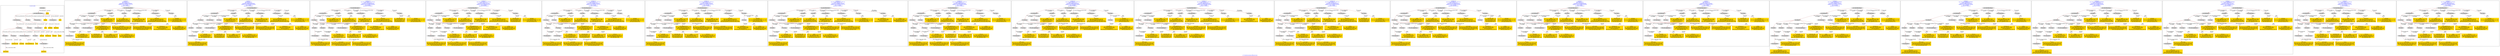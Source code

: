 digraph n0 {
fontcolor="blue"
remincross="true"
label="s17-s-houston-museum-of-fine-arts.json"
subgraph cluster_0 {
label="1-correct model"
n2[style="filled",color="white",fillcolor="lightgray",label="E12_Production1"];
n3[style="filled",color="white",fillcolor="lightgray",label="E21_Person1"];
n4[style="filled",color="white",fillcolor="lightgray",label="E55_Type1"];
n5[style="filled",color="white",fillcolor="lightgray",label="E52_Time-Span1"];
n6[style="filled",color="white",fillcolor="lightgray",label="E69_Death1"];
n7[style="filled",color="white",fillcolor="lightgray",label="E74_Group1"];
n8[style="filled",color="white",fillcolor="lightgray",label="E82_Actor_Appellation1"];
n9[style="filled",color="white",fillcolor="lightgray",label="E67_Birth1"];
n10[shape="plaintext",style="filled",fillcolor="gold",label="artist_uri"];
n11[style="filled",color="white",fillcolor="lightgray",label="E22_Man-Made_Object1"];
n12[style="filled",color="white",fillcolor="lightgray",label="E35_Title1"];
n13[style="filled",color="white",fillcolor="lightgray",label="E8_Acquisition1"];
n14[shape="plaintext",style="filled",fillcolor="gold",label="artdesc"];
n15[style="filled",color="white",fillcolor="lightgray",label="E54_Dimension1"];
n16[shape="plaintext",style="filled",fillcolor="gold",label="link"];
n17[shape="plaintext",style="filled",fillcolor="gold",label="title"];
n18[style="filled",color="white",fillcolor="lightgray",label="E38_Image1"];
n19[shape="plaintext",style="filled",fillcolor="gold",label="photo"];
n20[shape="plaintext",style="filled",fillcolor="gold",label="artyear"];
n21[style="filled",color="white",fillcolor="lightgray",label="E52_Time-Span2"];
n22[shape="plaintext",style="filled",fillcolor="gold",label="artist_birth"];
n23[style="filled",color="white",fillcolor="lightgray",label="E52_Time-Span3"];
n24[shape="plaintext",style="filled",fillcolor="gold",label="artist_death"];
n25[shape="plaintext",style="filled",fillcolor="gold",label="dimensions"];
n26[shape="plaintext",style="filled",fillcolor="gold",label="technique_uri"];
n27[shape="plaintext",style="filled",fillcolor="gold",label="technique"];
n28[shape="plaintext",style="filled",fillcolor="gold",label="nationality_URI"];
n29[shape="plaintext",style="filled",fillcolor="gold",label="nationality"];
n30[shape="plaintext",style="filled",fillcolor="gold",label="artist_appellation_uri"];
n31[shape="plaintext",style="filled",fillcolor="gold",label="artist"];
n32[shape="plaintext",style="filled",fillcolor="gold",label="credittext"];
}
subgraph cluster_1 {
label="candidate 0\nlink coherence:1.0\nnode coherence:1.0\nconfidence:0.47384681102984855\nmapping score:0.5357267147877273\ncost:27.99985\n-precision:0.54-recall:0.5"
n34[style="filled",color="white",fillcolor="lightgray",label="E12_Production1"];
n35[style="filled",color="white",fillcolor="lightgray",label="E21_Person1"];
n36[style="filled",color="white",fillcolor="lightgray",label="E52_Time-Span2"];
n37[style="filled",color="white",fillcolor="lightgray",label="E55_Type1"];
n38[style="filled",color="white",fillcolor="lightgray",label="E67_Birth1"];
n39[style="filled",color="white",fillcolor="lightgray",label="E74_Group1"];
n40[style="filled",color="white",fillcolor="lightgray",label="E82_Actor_Appellation1"];
n41[style="filled",color="white",fillcolor="lightgray",label="E22_Man-Made_Object1"];
n42[style="filled",color="white",fillcolor="lightgray",label="E30_Right1"];
n43[style="filled",color="white",fillcolor="lightgray",label="E35_Title1"];
n44[style="filled",color="white",fillcolor="lightgray",label="E40_Legal_Body1"];
n45[style="filled",color="white",fillcolor="lightgray",label="E54_Dimension1"];
n46[style="filled",color="white",fillcolor="lightgray",label="E55_Type2"];
n47[style="filled",color="white",fillcolor="lightgray",label="E52_Time-Span1"];
n48[shape="plaintext",style="filled",fillcolor="gold",label="artist\n[E82_Actor_Appellation,label,0.846]\n[E35_Title,label,0.133]\n[E30_Right,P3_has_note,0.021]\n[E74_Group,label,0.0]"];
n49[shape="plaintext",style="filled",fillcolor="gold",label="artist_appellation_uri\n[E82_Actor_Appellation,classLink,0.867]\n[E21_Person,classLink,0.112]\n[E82_Actor_Appellation,label,0.013]\n[E35_Title,label,0.008]"];
n50[shape="plaintext",style="filled",fillcolor="gold",label="nationality\n[E74_Group,label,0.606]\n[E74_Group,classLink,0.354]\n[E35_Title,label,0.038]\n[E82_Actor_Appellation,label,0.001]"];
n51[shape="plaintext",style="filled",fillcolor="gold",label="technique_uri\n[E55_Type,classLink,0.645]\n[E74_Group,classLink,0.354]\n[E55_Type,label,0.0]\n[E29_Design_or_Procedure,P3_has_note,0.0]"];
n52[shape="plaintext",style="filled",fillcolor="gold",label="title\n[E35_Title,label,0.918]\n[E82_Actor_Appellation,label,0.071]\n[E30_Right,P3_has_note,0.009]\n[E54_Dimension,P3_has_note,0.003]"];
n53[shape="plaintext",style="filled",fillcolor="gold",label="artist_birth\n[E52_Time-Span,P82_at_some_time_within,0.376]\n[E52_Time-Span,P82a_begin_of_the_begin,0.324]\n[E52_Time-Span,P82b_end_of_the_end,0.233]\n[E52_Time-Span,label,0.068]"];
n54[shape="plaintext",style="filled",fillcolor="gold",label="link\n[E40_Legal_Body,label,0.439]\n[E30_Right,P3_has_note,0.305]\n[E35_Title,label,0.181]\n[E82_Actor_Appellation,label,0.075]"];
n55[shape="plaintext",style="filled",fillcolor="gold",label="photo\n[E82_Actor_Appellation,label,0.603]\n[E35_Title,label,0.356]\n[E54_Dimension,P3_has_note,0.04]\n[E52_Time-Span,label,0.001]"];
n56[shape="plaintext",style="filled",fillcolor="gold",label="nationality_URI\n[E74_Group,classLink,0.792]\n[E74_Group,label,0.112]\n[E55_Type,classLink,0.092]\n[E35_Title,label,0.003]"];
n57[shape="plaintext",style="filled",fillcolor="gold",label="artist_uri\n[E21_Person,classLink,0.529]\n[E82_Actor_Appellation,classLink,0.378]\n[E82_Actor_Appellation,label,0.057]\n[E35_Title,label,0.036]"];
n58[shape="plaintext",style="filled",fillcolor="gold",label="artyear\n[E52_Time-Span,P82_at_some_time_within,0.438]\n[E52_Time-Span,P82b_end_of_the_end,0.354]\n[E52_Time-Span,P82a_begin_of_the_begin,0.153]\n[E52_Time-Span,label,0.056]"];
n59[shape="plaintext",style="filled",fillcolor="gold",label="artist_death\n[E52_Time-Span,P82_at_some_time_within,0.425]\n[E52_Time-Span,P82b_end_of_the_end,0.409]\n[E52_Time-Span,P82a_begin_of_the_begin,0.108]\n[E52_Time-Span,label,0.059]"];
n60[shape="plaintext",style="filled",fillcolor="gold",label="technique\n[E55_Type,label,0.497]\n[E29_Design_or_Procedure,P3_has_note,0.496]\n[E35_Title,label,0.006]\n[E55_Type,classLink,0.001]"];
n61[shape="plaintext",style="filled",fillcolor="gold",label="artdesc\n[E35_Title,label,0.684]\n[E82_Actor_Appellation,label,0.181]\n[E30_Right,P3_has_note,0.109]\n[E55_Type,label,0.025]"];
n62[shape="plaintext",style="filled",fillcolor="gold",label="dimensions\n[E54_Dimension,P3_has_note,0.9]\n[E82_Actor_Appellation,label,0.08]\n[E52_Time-Span,P82b_end_of_the_end,0.012]\n[E52_Time-Span,P82_at_some_time_within,0.009]"];
}
subgraph cluster_2 {
label="candidate 1\nlink coherence:1.0\nnode coherence:1.0\nconfidence:0.4693235208168533\nmapping score:0.5342189513833956\ncost:27.99985\n-precision:0.54-recall:0.5"
n64[style="filled",color="white",fillcolor="lightgray",label="E12_Production1"];
n65[style="filled",color="white",fillcolor="lightgray",label="E21_Person1"];
n66[style="filled",color="white",fillcolor="lightgray",label="E52_Time-Span2"];
n67[style="filled",color="white",fillcolor="lightgray",label="E55_Type1"];
n68[style="filled",color="white",fillcolor="lightgray",label="E67_Birth1"];
n69[style="filled",color="white",fillcolor="lightgray",label="E74_Group1"];
n70[style="filled",color="white",fillcolor="lightgray",label="E82_Actor_Appellation1"];
n71[style="filled",color="white",fillcolor="lightgray",label="E22_Man-Made_Object1"];
n72[style="filled",color="white",fillcolor="lightgray",label="E30_Right1"];
n73[style="filled",color="white",fillcolor="lightgray",label="E35_Title1"];
n74[style="filled",color="white",fillcolor="lightgray",label="E40_Legal_Body1"];
n75[style="filled",color="white",fillcolor="lightgray",label="E54_Dimension1"];
n76[style="filled",color="white",fillcolor="lightgray",label="E55_Type2"];
n77[style="filled",color="white",fillcolor="lightgray",label="E52_Time-Span1"];
n78[shape="plaintext",style="filled",fillcolor="gold",label="artist\n[E82_Actor_Appellation,label,0.846]\n[E35_Title,label,0.133]\n[E30_Right,P3_has_note,0.021]\n[E74_Group,label,0.0]"];
n79[shape="plaintext",style="filled",fillcolor="gold",label="artist_appellation_uri\n[E82_Actor_Appellation,classLink,0.867]\n[E21_Person,classLink,0.112]\n[E82_Actor_Appellation,label,0.013]\n[E35_Title,label,0.008]"];
n80[shape="plaintext",style="filled",fillcolor="gold",label="nationality\n[E74_Group,label,0.606]\n[E74_Group,classLink,0.354]\n[E35_Title,label,0.038]\n[E82_Actor_Appellation,label,0.001]"];
n81[shape="plaintext",style="filled",fillcolor="gold",label="technique_uri\n[E55_Type,classLink,0.645]\n[E74_Group,classLink,0.354]\n[E55_Type,label,0.0]\n[E29_Design_or_Procedure,P3_has_note,0.0]"];
n82[shape="plaintext",style="filled",fillcolor="gold",label="title\n[E35_Title,label,0.918]\n[E82_Actor_Appellation,label,0.071]\n[E30_Right,P3_has_note,0.009]\n[E54_Dimension,P3_has_note,0.003]"];
n83[shape="plaintext",style="filled",fillcolor="gold",label="artist_birth\n[E52_Time-Span,P82_at_some_time_within,0.376]\n[E52_Time-Span,P82a_begin_of_the_begin,0.324]\n[E52_Time-Span,P82b_end_of_the_end,0.233]\n[E52_Time-Span,label,0.068]"];
n84[shape="plaintext",style="filled",fillcolor="gold",label="link\n[E40_Legal_Body,label,0.439]\n[E30_Right,P3_has_note,0.305]\n[E35_Title,label,0.181]\n[E82_Actor_Appellation,label,0.075]"];
n85[shape="plaintext",style="filled",fillcolor="gold",label="photo\n[E82_Actor_Appellation,label,0.603]\n[E35_Title,label,0.356]\n[E54_Dimension,P3_has_note,0.04]\n[E52_Time-Span,label,0.001]"];
n86[shape="plaintext",style="filled",fillcolor="gold",label="nationality_URI\n[E74_Group,classLink,0.792]\n[E74_Group,label,0.112]\n[E55_Type,classLink,0.092]\n[E35_Title,label,0.003]"];
n87[shape="plaintext",style="filled",fillcolor="gold",label="artist_uri\n[E21_Person,classLink,0.529]\n[E82_Actor_Appellation,classLink,0.378]\n[E82_Actor_Appellation,label,0.057]\n[E35_Title,label,0.036]"];
n88[shape="plaintext",style="filled",fillcolor="gold",label="artyear\n[E52_Time-Span,P82_at_some_time_within,0.438]\n[E52_Time-Span,P82b_end_of_the_end,0.354]\n[E52_Time-Span,P82a_begin_of_the_begin,0.153]\n[E52_Time-Span,label,0.056]"];
n89[shape="plaintext",style="filled",fillcolor="gold",label="artist_death\n[E52_Time-Span,P82_at_some_time_within,0.425]\n[E52_Time-Span,P82b_end_of_the_end,0.409]\n[E52_Time-Span,P82a_begin_of_the_begin,0.108]\n[E52_Time-Span,label,0.059]"];
n90[shape="plaintext",style="filled",fillcolor="gold",label="technique\n[E55_Type,label,0.497]\n[E29_Design_or_Procedure,P3_has_note,0.496]\n[E35_Title,label,0.006]\n[E55_Type,classLink,0.001]"];
n91[shape="plaintext",style="filled",fillcolor="gold",label="artdesc\n[E35_Title,label,0.684]\n[E82_Actor_Appellation,label,0.181]\n[E30_Right,P3_has_note,0.109]\n[E55_Type,label,0.025]"];
n92[shape="plaintext",style="filled",fillcolor="gold",label="dimensions\n[E54_Dimension,P3_has_note,0.9]\n[E82_Actor_Appellation,label,0.08]\n[E52_Time-Span,P82b_end_of_the_end,0.012]\n[E52_Time-Span,P82_at_some_time_within,0.009]"];
}
subgraph cluster_3 {
label="candidate 10\nlink coherence:0.9655172413793104\nnode coherence:1.0\nconfidence:0.4271650654266769\nmapping score:0.5201661329200035\ncost:28.99984\n-precision:0.52-recall:0.5"
n94[style="filled",color="white",fillcolor="lightgray",label="E12_Production1"];
n95[style="filled",color="white",fillcolor="lightgray",label="E21_Person1"];
n96[style="filled",color="white",fillcolor="lightgray",label="E55_Type1"];
n97[style="filled",color="white",fillcolor="lightgray",label="E67_Birth1"];
n98[style="filled",color="white",fillcolor="lightgray",label="E69_Death1"];
n99[style="filled",color="white",fillcolor="lightgray",label="E74_Group1"];
n100[style="filled",color="white",fillcolor="lightgray",label="E82_Actor_Appellation1"];
n101[style="filled",color="white",fillcolor="lightgray",label="E22_Man-Made_Object1"];
n102[style="filled",color="white",fillcolor="lightgray",label="E30_Right1"];
n103[style="filled",color="white",fillcolor="lightgray",label="E35_Title1"];
n104[style="filled",color="white",fillcolor="lightgray",label="E40_Legal_Body1"];
n105[style="filled",color="white",fillcolor="lightgray",label="E54_Dimension1"];
n106[style="filled",color="white",fillcolor="lightgray",label="E55_Type2"];
n107[style="filled",color="white",fillcolor="lightgray",label="E52_Time-Span2"];
n108[style="filled",color="white",fillcolor="lightgray",label="E52_Time-Span3"];
n109[shape="plaintext",style="filled",fillcolor="gold",label="artist\n[E82_Actor_Appellation,label,0.846]\n[E35_Title,label,0.133]\n[E30_Right,P3_has_note,0.021]\n[E74_Group,label,0.0]"];
n110[shape="plaintext",style="filled",fillcolor="gold",label="artist_appellation_uri\n[E82_Actor_Appellation,classLink,0.867]\n[E21_Person,classLink,0.112]\n[E82_Actor_Appellation,label,0.013]\n[E35_Title,label,0.008]"];
n111[shape="plaintext",style="filled",fillcolor="gold",label="artyear\n[E52_Time-Span,P82_at_some_time_within,0.438]\n[E52_Time-Span,P82b_end_of_the_end,0.354]\n[E52_Time-Span,P82a_begin_of_the_begin,0.153]\n[E52_Time-Span,label,0.056]"];
n112[shape="plaintext",style="filled",fillcolor="gold",label="nationality\n[E74_Group,label,0.606]\n[E74_Group,classLink,0.354]\n[E35_Title,label,0.038]\n[E82_Actor_Appellation,label,0.001]"];
n113[shape="plaintext",style="filled",fillcolor="gold",label="technique_uri\n[E55_Type,classLink,0.645]\n[E74_Group,classLink,0.354]\n[E55_Type,label,0.0]\n[E29_Design_or_Procedure,P3_has_note,0.0]"];
n114[shape="plaintext",style="filled",fillcolor="gold",label="title\n[E35_Title,label,0.918]\n[E82_Actor_Appellation,label,0.071]\n[E30_Right,P3_has_note,0.009]\n[E54_Dimension,P3_has_note,0.003]"];
n115[shape="plaintext",style="filled",fillcolor="gold",label="artist_birth\n[E52_Time-Span,P82_at_some_time_within,0.376]\n[E52_Time-Span,P82a_begin_of_the_begin,0.324]\n[E52_Time-Span,P82b_end_of_the_end,0.233]\n[E52_Time-Span,label,0.068]"];
n116[shape="plaintext",style="filled",fillcolor="gold",label="link\n[E40_Legal_Body,label,0.439]\n[E30_Right,P3_has_note,0.305]\n[E35_Title,label,0.181]\n[E82_Actor_Appellation,label,0.075]"];
n117[shape="plaintext",style="filled",fillcolor="gold",label="photo\n[E82_Actor_Appellation,label,0.603]\n[E35_Title,label,0.356]\n[E54_Dimension,P3_has_note,0.04]\n[E52_Time-Span,label,0.001]"];
n118[shape="plaintext",style="filled",fillcolor="gold",label="artist_uri\n[E21_Person,classLink,0.529]\n[E82_Actor_Appellation,classLink,0.378]\n[E82_Actor_Appellation,label,0.057]\n[E35_Title,label,0.036]"];
n119[shape="plaintext",style="filled",fillcolor="gold",label="artist_death\n[E52_Time-Span,P82_at_some_time_within,0.425]\n[E52_Time-Span,P82b_end_of_the_end,0.409]\n[E52_Time-Span,P82a_begin_of_the_begin,0.108]\n[E52_Time-Span,label,0.059]"];
n120[shape="plaintext",style="filled",fillcolor="gold",label="nationality_URI\n[E74_Group,classLink,0.792]\n[E74_Group,label,0.112]\n[E55_Type,classLink,0.092]\n[E35_Title,label,0.003]"];
n121[shape="plaintext",style="filled",fillcolor="gold",label="technique\n[E55_Type,label,0.497]\n[E29_Design_or_Procedure,P3_has_note,0.496]\n[E35_Title,label,0.006]\n[E55_Type,classLink,0.001]"];
n122[shape="plaintext",style="filled",fillcolor="gold",label="artdesc\n[E35_Title,label,0.684]\n[E82_Actor_Appellation,label,0.181]\n[E30_Right,P3_has_note,0.109]\n[E55_Type,label,0.025]"];
n123[shape="plaintext",style="filled",fillcolor="gold",label="dimensions\n[E54_Dimension,P3_has_note,0.9]\n[E82_Actor_Appellation,label,0.08]\n[E52_Time-Span,P82b_end_of_the_end,0.012]\n[E52_Time-Span,P82_at_some_time_within,0.009]"];
}
subgraph cluster_4 {
label="candidate 11\nlink coherence:0.9655172413793104\nnode coherence:1.0\nconfidence:0.4226417752136817\nmapping score:0.5186583695156717\ncost:28.99984\n-precision:0.48-recall:0.47"
n125[style="filled",color="white",fillcolor="lightgray",label="E12_Production1"];
n126[style="filled",color="white",fillcolor="lightgray",label="E21_Person1"];
n127[style="filled",color="white",fillcolor="lightgray",label="E55_Type1"];
n128[style="filled",color="white",fillcolor="lightgray",label="E67_Birth1"];
n129[style="filled",color="white",fillcolor="lightgray",label="E69_Death1"];
n130[style="filled",color="white",fillcolor="lightgray",label="E74_Group1"];
n131[style="filled",color="white",fillcolor="lightgray",label="E82_Actor_Appellation1"];
n132[style="filled",color="white",fillcolor="lightgray",label="E22_Man-Made_Object1"];
n133[style="filled",color="white",fillcolor="lightgray",label="E30_Right1"];
n134[style="filled",color="white",fillcolor="lightgray",label="E35_Title1"];
n135[style="filled",color="white",fillcolor="lightgray",label="E40_Legal_Body1"];
n136[style="filled",color="white",fillcolor="lightgray",label="E54_Dimension1"];
n137[style="filled",color="white",fillcolor="lightgray",label="E55_Type2"];
n138[style="filled",color="white",fillcolor="lightgray",label="E52_Time-Span2"];
n139[style="filled",color="white",fillcolor="lightgray",label="E52_Time-Span3"];
n140[shape="plaintext",style="filled",fillcolor="gold",label="artist\n[E82_Actor_Appellation,label,0.846]\n[E35_Title,label,0.133]\n[E30_Right,P3_has_note,0.021]\n[E74_Group,label,0.0]"];
n141[shape="plaintext",style="filled",fillcolor="gold",label="artist_appellation_uri\n[E82_Actor_Appellation,classLink,0.867]\n[E21_Person,classLink,0.112]\n[E82_Actor_Appellation,label,0.013]\n[E35_Title,label,0.008]"];
n142[shape="plaintext",style="filled",fillcolor="gold",label="artist_death\n[E52_Time-Span,P82_at_some_time_within,0.425]\n[E52_Time-Span,P82b_end_of_the_end,0.409]\n[E52_Time-Span,P82a_begin_of_the_begin,0.108]\n[E52_Time-Span,label,0.059]"];
n143[shape="plaintext",style="filled",fillcolor="gold",label="nationality\n[E74_Group,label,0.606]\n[E74_Group,classLink,0.354]\n[E35_Title,label,0.038]\n[E82_Actor_Appellation,label,0.001]"];
n144[shape="plaintext",style="filled",fillcolor="gold",label="technique_uri\n[E55_Type,classLink,0.645]\n[E74_Group,classLink,0.354]\n[E55_Type,label,0.0]\n[E29_Design_or_Procedure,P3_has_note,0.0]"];
n145[shape="plaintext",style="filled",fillcolor="gold",label="title\n[E35_Title,label,0.918]\n[E82_Actor_Appellation,label,0.071]\n[E30_Right,P3_has_note,0.009]\n[E54_Dimension,P3_has_note,0.003]"];
n146[shape="plaintext",style="filled",fillcolor="gold",label="artist_birth\n[E52_Time-Span,P82_at_some_time_within,0.376]\n[E52_Time-Span,P82a_begin_of_the_begin,0.324]\n[E52_Time-Span,P82b_end_of_the_end,0.233]\n[E52_Time-Span,label,0.068]"];
n147[shape="plaintext",style="filled",fillcolor="gold",label="link\n[E40_Legal_Body,label,0.439]\n[E30_Right,P3_has_note,0.305]\n[E35_Title,label,0.181]\n[E82_Actor_Appellation,label,0.075]"];
n148[shape="plaintext",style="filled",fillcolor="gold",label="photo\n[E82_Actor_Appellation,label,0.603]\n[E35_Title,label,0.356]\n[E54_Dimension,P3_has_note,0.04]\n[E52_Time-Span,label,0.001]"];
n149[shape="plaintext",style="filled",fillcolor="gold",label="artist_uri\n[E21_Person,classLink,0.529]\n[E82_Actor_Appellation,classLink,0.378]\n[E82_Actor_Appellation,label,0.057]\n[E35_Title,label,0.036]"];
n150[shape="plaintext",style="filled",fillcolor="gold",label="artyear\n[E52_Time-Span,P82_at_some_time_within,0.438]\n[E52_Time-Span,P82b_end_of_the_end,0.354]\n[E52_Time-Span,P82a_begin_of_the_begin,0.153]\n[E52_Time-Span,label,0.056]"];
n151[shape="plaintext",style="filled",fillcolor="gold",label="nationality_URI\n[E74_Group,classLink,0.792]\n[E74_Group,label,0.112]\n[E55_Type,classLink,0.092]\n[E35_Title,label,0.003]"];
n152[shape="plaintext",style="filled",fillcolor="gold",label="technique\n[E55_Type,label,0.497]\n[E29_Design_or_Procedure,P3_has_note,0.496]\n[E35_Title,label,0.006]\n[E55_Type,classLink,0.001]"];
n153[shape="plaintext",style="filled",fillcolor="gold",label="artdesc\n[E35_Title,label,0.684]\n[E82_Actor_Appellation,label,0.181]\n[E30_Right,P3_has_note,0.109]\n[E55_Type,label,0.025]"];
n154[shape="plaintext",style="filled",fillcolor="gold",label="dimensions\n[E54_Dimension,P3_has_note,0.9]\n[E82_Actor_Appellation,label,0.08]\n[E52_Time-Span,P82b_end_of_the_end,0.012]\n[E52_Time-Span,P82_at_some_time_within,0.009]"];
}
subgraph cluster_5 {
label="candidate 12\nlink coherence:0.9642857142857143\nnode coherence:1.0\nconfidence:0.47384681102984855\nmapping score:0.5357267147877273\ncost:27.99986\n-precision:0.54-recall:0.5"
n156[style="filled",color="white",fillcolor="lightgray",label="E12_Production1"];
n157[style="filled",color="white",fillcolor="lightgray",label="E21_Person1"];
n158[style="filled",color="white",fillcolor="lightgray",label="E55_Type1"];
n159[style="filled",color="white",fillcolor="lightgray",label="E67_Birth1"];
n160[style="filled",color="white",fillcolor="lightgray",label="E74_Group1"];
n161[style="filled",color="white",fillcolor="lightgray",label="E82_Actor_Appellation1"];
n162[style="filled",color="white",fillcolor="lightgray",label="E22_Man-Made_Object1"];
n163[style="filled",color="white",fillcolor="lightgray",label="E30_Right1"];
n164[style="filled",color="white",fillcolor="lightgray",label="E35_Title1"];
n165[style="filled",color="white",fillcolor="lightgray",label="E40_Legal_Body1"];
n166[style="filled",color="white",fillcolor="lightgray",label="E54_Dimension1"];
n167[style="filled",color="white",fillcolor="lightgray",label="E55_Type2"];
n168[style="filled",color="white",fillcolor="lightgray",label="E52_Time-Span1"];
n169[style="filled",color="white",fillcolor="lightgray",label="E52_Time-Span2"];
n170[shape="plaintext",style="filled",fillcolor="gold",label="artist\n[E82_Actor_Appellation,label,0.846]\n[E35_Title,label,0.133]\n[E30_Right,P3_has_note,0.021]\n[E74_Group,label,0.0]"];
n171[shape="plaintext",style="filled",fillcolor="gold",label="artist_appellation_uri\n[E82_Actor_Appellation,classLink,0.867]\n[E21_Person,classLink,0.112]\n[E82_Actor_Appellation,label,0.013]\n[E35_Title,label,0.008]"];
n172[shape="plaintext",style="filled",fillcolor="gold",label="nationality\n[E74_Group,label,0.606]\n[E74_Group,classLink,0.354]\n[E35_Title,label,0.038]\n[E82_Actor_Appellation,label,0.001]"];
n173[shape="plaintext",style="filled",fillcolor="gold",label="technique_uri\n[E55_Type,classLink,0.645]\n[E74_Group,classLink,0.354]\n[E55_Type,label,0.0]\n[E29_Design_or_Procedure,P3_has_note,0.0]"];
n174[shape="plaintext",style="filled",fillcolor="gold",label="title\n[E35_Title,label,0.918]\n[E82_Actor_Appellation,label,0.071]\n[E30_Right,P3_has_note,0.009]\n[E54_Dimension,P3_has_note,0.003]"];
n175[shape="plaintext",style="filled",fillcolor="gold",label="artist_birth\n[E52_Time-Span,P82_at_some_time_within,0.376]\n[E52_Time-Span,P82a_begin_of_the_begin,0.324]\n[E52_Time-Span,P82b_end_of_the_end,0.233]\n[E52_Time-Span,label,0.068]"];
n176[shape="plaintext",style="filled",fillcolor="gold",label="link\n[E40_Legal_Body,label,0.439]\n[E30_Right,P3_has_note,0.305]\n[E35_Title,label,0.181]\n[E82_Actor_Appellation,label,0.075]"];
n177[shape="plaintext",style="filled",fillcolor="gold",label="photo\n[E82_Actor_Appellation,label,0.603]\n[E35_Title,label,0.356]\n[E54_Dimension,P3_has_note,0.04]\n[E52_Time-Span,label,0.001]"];
n178[shape="plaintext",style="filled",fillcolor="gold",label="nationality_URI\n[E74_Group,classLink,0.792]\n[E74_Group,label,0.112]\n[E55_Type,classLink,0.092]\n[E35_Title,label,0.003]"];
n179[shape="plaintext",style="filled",fillcolor="gold",label="artist_uri\n[E21_Person,classLink,0.529]\n[E82_Actor_Appellation,classLink,0.378]\n[E82_Actor_Appellation,label,0.057]\n[E35_Title,label,0.036]"];
n180[shape="plaintext",style="filled",fillcolor="gold",label="artyear\n[E52_Time-Span,P82_at_some_time_within,0.438]\n[E52_Time-Span,P82b_end_of_the_end,0.354]\n[E52_Time-Span,P82a_begin_of_the_begin,0.153]\n[E52_Time-Span,label,0.056]"];
n181[shape="plaintext",style="filled",fillcolor="gold",label="artist_death\n[E52_Time-Span,P82_at_some_time_within,0.425]\n[E52_Time-Span,P82b_end_of_the_end,0.409]\n[E52_Time-Span,P82a_begin_of_the_begin,0.108]\n[E52_Time-Span,label,0.059]"];
n182[shape="plaintext",style="filled",fillcolor="gold",label="technique\n[E55_Type,label,0.497]\n[E29_Design_or_Procedure,P3_has_note,0.496]\n[E35_Title,label,0.006]\n[E55_Type,classLink,0.001]"];
n183[shape="plaintext",style="filled",fillcolor="gold",label="artdesc\n[E35_Title,label,0.684]\n[E82_Actor_Appellation,label,0.181]\n[E30_Right,P3_has_note,0.109]\n[E55_Type,label,0.025]"];
n184[shape="plaintext",style="filled",fillcolor="gold",label="dimensions\n[E54_Dimension,P3_has_note,0.9]\n[E82_Actor_Appellation,label,0.08]\n[E52_Time-Span,P82b_end_of_the_end,0.012]\n[E52_Time-Span,P82_at_some_time_within,0.009]"];
}
subgraph cluster_6 {
label="candidate 13\nlink coherence:0.9642857142857143\nnode coherence:1.0\nconfidence:0.47384681102984855\nmapping score:0.5357267147877273\ncost:126.99986\n-precision:0.5-recall:0.47"
n186[style="filled",color="white",fillcolor="lightgray",label="E12_Production1"];
n187[style="filled",color="white",fillcolor="lightgray",label="E21_Person1"];
n188[style="filled",color="white",fillcolor="lightgray",label="E52_Time-Span2"];
n189[style="filled",color="white",fillcolor="lightgray",label="E67_Birth1"];
n190[style="filled",color="white",fillcolor="lightgray",label="E74_Group1"];
n191[style="filled",color="white",fillcolor="lightgray",label="E82_Actor_Appellation1"];
n192[style="filled",color="white",fillcolor="lightgray",label="E22_Man-Made_Object1"];
n193[style="filled",color="white",fillcolor="lightgray",label="E30_Right1"];
n194[style="filled",color="white",fillcolor="lightgray",label="E35_Title1"];
n195[style="filled",color="white",fillcolor="lightgray",label="E40_Legal_Body1"];
n196[style="filled",color="white",fillcolor="lightgray",label="E54_Dimension1"];
n197[style="filled",color="white",fillcolor="lightgray",label="E55_Type2"];
n198[style="filled",color="white",fillcolor="lightgray",label="E52_Time-Span1"];
n199[style="filled",color="white",fillcolor="lightgray",label="E55_Type1"];
n200[shape="plaintext",style="filled",fillcolor="gold",label="artist\n[E82_Actor_Appellation,label,0.846]\n[E35_Title,label,0.133]\n[E30_Right,P3_has_note,0.021]\n[E74_Group,label,0.0]"];
n201[shape="plaintext",style="filled",fillcolor="gold",label="artist_appellation_uri\n[E82_Actor_Appellation,classLink,0.867]\n[E21_Person,classLink,0.112]\n[E82_Actor_Appellation,label,0.013]\n[E35_Title,label,0.008]"];
n202[shape="plaintext",style="filled",fillcolor="gold",label="nationality\n[E74_Group,label,0.606]\n[E74_Group,classLink,0.354]\n[E35_Title,label,0.038]\n[E82_Actor_Appellation,label,0.001]"];
n203[shape="plaintext",style="filled",fillcolor="gold",label="technique_uri\n[E55_Type,classLink,0.645]\n[E74_Group,classLink,0.354]\n[E55_Type,label,0.0]\n[E29_Design_or_Procedure,P3_has_note,0.0]"];
n204[shape="plaintext",style="filled",fillcolor="gold",label="title\n[E35_Title,label,0.918]\n[E82_Actor_Appellation,label,0.071]\n[E30_Right,P3_has_note,0.009]\n[E54_Dimension,P3_has_note,0.003]"];
n205[shape="plaintext",style="filled",fillcolor="gold",label="artist_birth\n[E52_Time-Span,P82_at_some_time_within,0.376]\n[E52_Time-Span,P82a_begin_of_the_begin,0.324]\n[E52_Time-Span,P82b_end_of_the_end,0.233]\n[E52_Time-Span,label,0.068]"];
n206[shape="plaintext",style="filled",fillcolor="gold",label="link\n[E40_Legal_Body,label,0.439]\n[E30_Right,P3_has_note,0.305]\n[E35_Title,label,0.181]\n[E82_Actor_Appellation,label,0.075]"];
n207[shape="plaintext",style="filled",fillcolor="gold",label="photo\n[E82_Actor_Appellation,label,0.603]\n[E35_Title,label,0.356]\n[E54_Dimension,P3_has_note,0.04]\n[E52_Time-Span,label,0.001]"];
n208[shape="plaintext",style="filled",fillcolor="gold",label="nationality_URI\n[E74_Group,classLink,0.792]\n[E74_Group,label,0.112]\n[E55_Type,classLink,0.092]\n[E35_Title,label,0.003]"];
n209[shape="plaintext",style="filled",fillcolor="gold",label="artist_uri\n[E21_Person,classLink,0.529]\n[E82_Actor_Appellation,classLink,0.378]\n[E82_Actor_Appellation,label,0.057]\n[E35_Title,label,0.036]"];
n210[shape="plaintext",style="filled",fillcolor="gold",label="artyear\n[E52_Time-Span,P82_at_some_time_within,0.438]\n[E52_Time-Span,P82b_end_of_the_end,0.354]\n[E52_Time-Span,P82a_begin_of_the_begin,0.153]\n[E52_Time-Span,label,0.056]"];
n211[shape="plaintext",style="filled",fillcolor="gold",label="artist_death\n[E52_Time-Span,P82_at_some_time_within,0.425]\n[E52_Time-Span,P82b_end_of_the_end,0.409]\n[E52_Time-Span,P82a_begin_of_the_begin,0.108]\n[E52_Time-Span,label,0.059]"];
n212[shape="plaintext",style="filled",fillcolor="gold",label="technique\n[E55_Type,label,0.497]\n[E29_Design_or_Procedure,P3_has_note,0.496]\n[E35_Title,label,0.006]\n[E55_Type,classLink,0.001]"];
n213[shape="plaintext",style="filled",fillcolor="gold",label="artdesc\n[E35_Title,label,0.684]\n[E82_Actor_Appellation,label,0.181]\n[E30_Right,P3_has_note,0.109]\n[E55_Type,label,0.025]"];
n214[shape="plaintext",style="filled",fillcolor="gold",label="dimensions\n[E54_Dimension,P3_has_note,0.9]\n[E82_Actor_Appellation,label,0.08]\n[E52_Time-Span,P82b_end_of_the_end,0.012]\n[E52_Time-Span,P82_at_some_time_within,0.009]"];
}
subgraph cluster_7 {
label="candidate 14\nlink coherence:0.9642857142857143\nnode coherence:1.0\nconfidence:0.47384681102984855\nmapping score:0.5357267147877273\ncost:127.009862\n-precision:0.5-recall:0.47"
n216[style="filled",color="white",fillcolor="lightgray",label="E12_Production1"];
n217[style="filled",color="white",fillcolor="lightgray",label="E21_Person1"];
n218[style="filled",color="white",fillcolor="lightgray",label="E52_Time-Span2"];
n219[style="filled",color="white",fillcolor="lightgray",label="E67_Birth1"];
n220[style="filled",color="white",fillcolor="lightgray",label="E74_Group1"];
n221[style="filled",color="white",fillcolor="lightgray",label="E82_Actor_Appellation1"];
n222[style="filled",color="white",fillcolor="lightgray",label="E22_Man-Made_Object1"];
n223[style="filled",color="white",fillcolor="lightgray",label="E30_Right1"];
n224[style="filled",color="white",fillcolor="lightgray",label="E35_Title1"];
n225[style="filled",color="white",fillcolor="lightgray",label="E40_Legal_Body1"];
n226[style="filled",color="white",fillcolor="lightgray",label="E54_Dimension1"];
n227[style="filled",color="white",fillcolor="lightgray",label="E55_Type2"];
n228[style="filled",color="white",fillcolor="lightgray",label="E52_Time-Span1"];
n229[style="filled",color="white",fillcolor="lightgray",label="E55_Type1"];
n230[shape="plaintext",style="filled",fillcolor="gold",label="artist\n[E82_Actor_Appellation,label,0.846]\n[E35_Title,label,0.133]\n[E30_Right,P3_has_note,0.021]\n[E74_Group,label,0.0]"];
n231[shape="plaintext",style="filled",fillcolor="gold",label="artist_appellation_uri\n[E82_Actor_Appellation,classLink,0.867]\n[E21_Person,classLink,0.112]\n[E82_Actor_Appellation,label,0.013]\n[E35_Title,label,0.008]"];
n232[shape="plaintext",style="filled",fillcolor="gold",label="nationality\n[E74_Group,label,0.606]\n[E74_Group,classLink,0.354]\n[E35_Title,label,0.038]\n[E82_Actor_Appellation,label,0.001]"];
n233[shape="plaintext",style="filled",fillcolor="gold",label="technique_uri\n[E55_Type,classLink,0.645]\n[E74_Group,classLink,0.354]\n[E55_Type,label,0.0]\n[E29_Design_or_Procedure,P3_has_note,0.0]"];
n234[shape="plaintext",style="filled",fillcolor="gold",label="title\n[E35_Title,label,0.918]\n[E82_Actor_Appellation,label,0.071]\n[E30_Right,P3_has_note,0.009]\n[E54_Dimension,P3_has_note,0.003]"];
n235[shape="plaintext",style="filled",fillcolor="gold",label="artist_birth\n[E52_Time-Span,P82_at_some_time_within,0.376]\n[E52_Time-Span,P82a_begin_of_the_begin,0.324]\n[E52_Time-Span,P82b_end_of_the_end,0.233]\n[E52_Time-Span,label,0.068]"];
n236[shape="plaintext",style="filled",fillcolor="gold",label="link\n[E40_Legal_Body,label,0.439]\n[E30_Right,P3_has_note,0.305]\n[E35_Title,label,0.181]\n[E82_Actor_Appellation,label,0.075]"];
n237[shape="plaintext",style="filled",fillcolor="gold",label="photo\n[E82_Actor_Appellation,label,0.603]\n[E35_Title,label,0.356]\n[E54_Dimension,P3_has_note,0.04]\n[E52_Time-Span,label,0.001]"];
n238[shape="plaintext",style="filled",fillcolor="gold",label="nationality_URI\n[E74_Group,classLink,0.792]\n[E74_Group,label,0.112]\n[E55_Type,classLink,0.092]\n[E35_Title,label,0.003]"];
n239[shape="plaintext",style="filled",fillcolor="gold",label="artist_uri\n[E21_Person,classLink,0.529]\n[E82_Actor_Appellation,classLink,0.378]\n[E82_Actor_Appellation,label,0.057]\n[E35_Title,label,0.036]"];
n240[shape="plaintext",style="filled",fillcolor="gold",label="artyear\n[E52_Time-Span,P82_at_some_time_within,0.438]\n[E52_Time-Span,P82b_end_of_the_end,0.354]\n[E52_Time-Span,P82a_begin_of_the_begin,0.153]\n[E52_Time-Span,label,0.056]"];
n241[shape="plaintext",style="filled",fillcolor="gold",label="artist_death\n[E52_Time-Span,P82_at_some_time_within,0.425]\n[E52_Time-Span,P82b_end_of_the_end,0.409]\n[E52_Time-Span,P82a_begin_of_the_begin,0.108]\n[E52_Time-Span,label,0.059]"];
n242[shape="plaintext",style="filled",fillcolor="gold",label="technique\n[E55_Type,label,0.497]\n[E29_Design_or_Procedure,P3_has_note,0.496]\n[E35_Title,label,0.006]\n[E55_Type,classLink,0.001]"];
n243[shape="plaintext",style="filled",fillcolor="gold",label="artdesc\n[E35_Title,label,0.684]\n[E82_Actor_Appellation,label,0.181]\n[E30_Right,P3_has_note,0.109]\n[E55_Type,label,0.025]"];
n244[shape="plaintext",style="filled",fillcolor="gold",label="dimensions\n[E54_Dimension,P3_has_note,0.9]\n[E82_Actor_Appellation,label,0.08]\n[E52_Time-Span,P82b_end_of_the_end,0.012]\n[E52_Time-Span,P82_at_some_time_within,0.009]"];
}
subgraph cluster_8 {
label="candidate 15\nlink coherence:0.9642857142857143\nnode coherence:1.0\nconfidence:0.4693235208168533\nmapping score:0.5342189513833956\ncost:27.99986\n-precision:0.5-recall:0.47"
n246[style="filled",color="white",fillcolor="lightgray",label="E12_Production1"];
n247[style="filled",color="white",fillcolor="lightgray",label="E21_Person1"];
n248[style="filled",color="white",fillcolor="lightgray",label="E55_Type1"];
n249[style="filled",color="white",fillcolor="lightgray",label="E67_Birth1"];
n250[style="filled",color="white",fillcolor="lightgray",label="E74_Group1"];
n251[style="filled",color="white",fillcolor="lightgray",label="E82_Actor_Appellation1"];
n252[style="filled",color="white",fillcolor="lightgray",label="E22_Man-Made_Object1"];
n253[style="filled",color="white",fillcolor="lightgray",label="E30_Right1"];
n254[style="filled",color="white",fillcolor="lightgray",label="E35_Title1"];
n255[style="filled",color="white",fillcolor="lightgray",label="E40_Legal_Body1"];
n256[style="filled",color="white",fillcolor="lightgray",label="E54_Dimension1"];
n257[style="filled",color="white",fillcolor="lightgray",label="E55_Type2"];
n258[style="filled",color="white",fillcolor="lightgray",label="E52_Time-Span1"];
n259[style="filled",color="white",fillcolor="lightgray",label="E52_Time-Span2"];
n260[shape="plaintext",style="filled",fillcolor="gold",label="artist\n[E82_Actor_Appellation,label,0.846]\n[E35_Title,label,0.133]\n[E30_Right,P3_has_note,0.021]\n[E74_Group,label,0.0]"];
n261[shape="plaintext",style="filled",fillcolor="gold",label="artist_appellation_uri\n[E82_Actor_Appellation,classLink,0.867]\n[E21_Person,classLink,0.112]\n[E82_Actor_Appellation,label,0.013]\n[E35_Title,label,0.008]"];
n262[shape="plaintext",style="filled",fillcolor="gold",label="nationality\n[E74_Group,label,0.606]\n[E74_Group,classLink,0.354]\n[E35_Title,label,0.038]\n[E82_Actor_Appellation,label,0.001]"];
n263[shape="plaintext",style="filled",fillcolor="gold",label="technique_uri\n[E55_Type,classLink,0.645]\n[E74_Group,classLink,0.354]\n[E55_Type,label,0.0]\n[E29_Design_or_Procedure,P3_has_note,0.0]"];
n264[shape="plaintext",style="filled",fillcolor="gold",label="title\n[E35_Title,label,0.918]\n[E82_Actor_Appellation,label,0.071]\n[E30_Right,P3_has_note,0.009]\n[E54_Dimension,P3_has_note,0.003]"];
n265[shape="plaintext",style="filled",fillcolor="gold",label="artist_birth\n[E52_Time-Span,P82_at_some_time_within,0.376]\n[E52_Time-Span,P82a_begin_of_the_begin,0.324]\n[E52_Time-Span,P82b_end_of_the_end,0.233]\n[E52_Time-Span,label,0.068]"];
n266[shape="plaintext",style="filled",fillcolor="gold",label="link\n[E40_Legal_Body,label,0.439]\n[E30_Right,P3_has_note,0.305]\n[E35_Title,label,0.181]\n[E82_Actor_Appellation,label,0.075]"];
n267[shape="plaintext",style="filled",fillcolor="gold",label="photo\n[E82_Actor_Appellation,label,0.603]\n[E35_Title,label,0.356]\n[E54_Dimension,P3_has_note,0.04]\n[E52_Time-Span,label,0.001]"];
n268[shape="plaintext",style="filled",fillcolor="gold",label="nationality_URI\n[E74_Group,classLink,0.792]\n[E74_Group,label,0.112]\n[E55_Type,classLink,0.092]\n[E35_Title,label,0.003]"];
n269[shape="plaintext",style="filled",fillcolor="gold",label="artist_uri\n[E21_Person,classLink,0.529]\n[E82_Actor_Appellation,classLink,0.378]\n[E82_Actor_Appellation,label,0.057]\n[E35_Title,label,0.036]"];
n270[shape="plaintext",style="filled",fillcolor="gold",label="artyear\n[E52_Time-Span,P82_at_some_time_within,0.438]\n[E52_Time-Span,P82b_end_of_the_end,0.354]\n[E52_Time-Span,P82a_begin_of_the_begin,0.153]\n[E52_Time-Span,label,0.056]"];
n271[shape="plaintext",style="filled",fillcolor="gold",label="artist_death\n[E52_Time-Span,P82_at_some_time_within,0.425]\n[E52_Time-Span,P82b_end_of_the_end,0.409]\n[E52_Time-Span,P82a_begin_of_the_begin,0.108]\n[E52_Time-Span,label,0.059]"];
n272[shape="plaintext",style="filled",fillcolor="gold",label="technique\n[E55_Type,label,0.497]\n[E29_Design_or_Procedure,P3_has_note,0.496]\n[E35_Title,label,0.006]\n[E55_Type,classLink,0.001]"];
n273[shape="plaintext",style="filled",fillcolor="gold",label="artdesc\n[E35_Title,label,0.684]\n[E82_Actor_Appellation,label,0.181]\n[E30_Right,P3_has_note,0.109]\n[E55_Type,label,0.025]"];
n274[shape="plaintext",style="filled",fillcolor="gold",label="dimensions\n[E54_Dimension,P3_has_note,0.9]\n[E82_Actor_Appellation,label,0.08]\n[E52_Time-Span,P82b_end_of_the_end,0.012]\n[E52_Time-Span,P82_at_some_time_within,0.009]"];
}
subgraph cluster_9 {
label="candidate 16\nlink coherence:0.9642857142857143\nnode coherence:1.0\nconfidence:0.4693235208168533\nmapping score:0.5342189513833956\ncost:126.99986\n-precision:0.5-recall:0.47"
n276[style="filled",color="white",fillcolor="lightgray",label="E12_Production1"];
n277[style="filled",color="white",fillcolor="lightgray",label="E21_Person1"];
n278[style="filled",color="white",fillcolor="lightgray",label="E52_Time-Span2"];
n279[style="filled",color="white",fillcolor="lightgray",label="E67_Birth1"];
n280[style="filled",color="white",fillcolor="lightgray",label="E74_Group1"];
n281[style="filled",color="white",fillcolor="lightgray",label="E82_Actor_Appellation1"];
n282[style="filled",color="white",fillcolor="lightgray",label="E22_Man-Made_Object1"];
n283[style="filled",color="white",fillcolor="lightgray",label="E30_Right1"];
n284[style="filled",color="white",fillcolor="lightgray",label="E35_Title1"];
n285[style="filled",color="white",fillcolor="lightgray",label="E40_Legal_Body1"];
n286[style="filled",color="white",fillcolor="lightgray",label="E54_Dimension1"];
n287[style="filled",color="white",fillcolor="lightgray",label="E55_Type2"];
n288[style="filled",color="white",fillcolor="lightgray",label="E52_Time-Span1"];
n289[style="filled",color="white",fillcolor="lightgray",label="E55_Type1"];
n290[shape="plaintext",style="filled",fillcolor="gold",label="artist\n[E82_Actor_Appellation,label,0.846]\n[E35_Title,label,0.133]\n[E30_Right,P3_has_note,0.021]\n[E74_Group,label,0.0]"];
n291[shape="plaintext",style="filled",fillcolor="gold",label="artist_appellation_uri\n[E82_Actor_Appellation,classLink,0.867]\n[E21_Person,classLink,0.112]\n[E82_Actor_Appellation,label,0.013]\n[E35_Title,label,0.008]"];
n292[shape="plaintext",style="filled",fillcolor="gold",label="nationality\n[E74_Group,label,0.606]\n[E74_Group,classLink,0.354]\n[E35_Title,label,0.038]\n[E82_Actor_Appellation,label,0.001]"];
n293[shape="plaintext",style="filled",fillcolor="gold",label="technique_uri\n[E55_Type,classLink,0.645]\n[E74_Group,classLink,0.354]\n[E55_Type,label,0.0]\n[E29_Design_or_Procedure,P3_has_note,0.0]"];
n294[shape="plaintext",style="filled",fillcolor="gold",label="title\n[E35_Title,label,0.918]\n[E82_Actor_Appellation,label,0.071]\n[E30_Right,P3_has_note,0.009]\n[E54_Dimension,P3_has_note,0.003]"];
n295[shape="plaintext",style="filled",fillcolor="gold",label="artist_birth\n[E52_Time-Span,P82_at_some_time_within,0.376]\n[E52_Time-Span,P82a_begin_of_the_begin,0.324]\n[E52_Time-Span,P82b_end_of_the_end,0.233]\n[E52_Time-Span,label,0.068]"];
n296[shape="plaintext",style="filled",fillcolor="gold",label="link\n[E40_Legal_Body,label,0.439]\n[E30_Right,P3_has_note,0.305]\n[E35_Title,label,0.181]\n[E82_Actor_Appellation,label,0.075]"];
n297[shape="plaintext",style="filled",fillcolor="gold",label="photo\n[E82_Actor_Appellation,label,0.603]\n[E35_Title,label,0.356]\n[E54_Dimension,P3_has_note,0.04]\n[E52_Time-Span,label,0.001]"];
n298[shape="plaintext",style="filled",fillcolor="gold",label="nationality_URI\n[E74_Group,classLink,0.792]\n[E74_Group,label,0.112]\n[E55_Type,classLink,0.092]\n[E35_Title,label,0.003]"];
n299[shape="plaintext",style="filled",fillcolor="gold",label="artist_uri\n[E21_Person,classLink,0.529]\n[E82_Actor_Appellation,classLink,0.378]\n[E82_Actor_Appellation,label,0.057]\n[E35_Title,label,0.036]"];
n300[shape="plaintext",style="filled",fillcolor="gold",label="artyear\n[E52_Time-Span,P82_at_some_time_within,0.438]\n[E52_Time-Span,P82b_end_of_the_end,0.354]\n[E52_Time-Span,P82a_begin_of_the_begin,0.153]\n[E52_Time-Span,label,0.056]"];
n301[shape="plaintext",style="filled",fillcolor="gold",label="artist_death\n[E52_Time-Span,P82_at_some_time_within,0.425]\n[E52_Time-Span,P82b_end_of_the_end,0.409]\n[E52_Time-Span,P82a_begin_of_the_begin,0.108]\n[E52_Time-Span,label,0.059]"];
n302[shape="plaintext",style="filled",fillcolor="gold",label="technique\n[E55_Type,label,0.497]\n[E29_Design_or_Procedure,P3_has_note,0.496]\n[E35_Title,label,0.006]\n[E55_Type,classLink,0.001]"];
n303[shape="plaintext",style="filled",fillcolor="gold",label="artdesc\n[E35_Title,label,0.684]\n[E82_Actor_Appellation,label,0.181]\n[E30_Right,P3_has_note,0.109]\n[E55_Type,label,0.025]"];
n304[shape="plaintext",style="filled",fillcolor="gold",label="dimensions\n[E54_Dimension,P3_has_note,0.9]\n[E82_Actor_Appellation,label,0.08]\n[E52_Time-Span,P82b_end_of_the_end,0.012]\n[E52_Time-Span,P82_at_some_time_within,0.009]"];
}
subgraph cluster_10 {
label="candidate 17\nlink coherence:0.9642857142857143\nnode coherence:1.0\nconfidence:0.4693235208168533\nmapping score:0.5342189513833956\ncost:127.009862\n-precision:0.5-recall:0.47"
n306[style="filled",color="white",fillcolor="lightgray",label="E12_Production1"];
n307[style="filled",color="white",fillcolor="lightgray",label="E21_Person1"];
n308[style="filled",color="white",fillcolor="lightgray",label="E52_Time-Span2"];
n309[style="filled",color="white",fillcolor="lightgray",label="E67_Birth1"];
n310[style="filled",color="white",fillcolor="lightgray",label="E74_Group1"];
n311[style="filled",color="white",fillcolor="lightgray",label="E82_Actor_Appellation1"];
n312[style="filled",color="white",fillcolor="lightgray",label="E22_Man-Made_Object1"];
n313[style="filled",color="white",fillcolor="lightgray",label="E30_Right1"];
n314[style="filled",color="white",fillcolor="lightgray",label="E35_Title1"];
n315[style="filled",color="white",fillcolor="lightgray",label="E40_Legal_Body1"];
n316[style="filled",color="white",fillcolor="lightgray",label="E54_Dimension1"];
n317[style="filled",color="white",fillcolor="lightgray",label="E55_Type2"];
n318[style="filled",color="white",fillcolor="lightgray",label="E52_Time-Span1"];
n319[style="filled",color="white",fillcolor="lightgray",label="E55_Type1"];
n320[shape="plaintext",style="filled",fillcolor="gold",label="artist\n[E82_Actor_Appellation,label,0.846]\n[E35_Title,label,0.133]\n[E30_Right,P3_has_note,0.021]\n[E74_Group,label,0.0]"];
n321[shape="plaintext",style="filled",fillcolor="gold",label="artist_appellation_uri\n[E82_Actor_Appellation,classLink,0.867]\n[E21_Person,classLink,0.112]\n[E82_Actor_Appellation,label,0.013]\n[E35_Title,label,0.008]"];
n322[shape="plaintext",style="filled",fillcolor="gold",label="nationality\n[E74_Group,label,0.606]\n[E74_Group,classLink,0.354]\n[E35_Title,label,0.038]\n[E82_Actor_Appellation,label,0.001]"];
n323[shape="plaintext",style="filled",fillcolor="gold",label="technique_uri\n[E55_Type,classLink,0.645]\n[E74_Group,classLink,0.354]\n[E55_Type,label,0.0]\n[E29_Design_or_Procedure,P3_has_note,0.0]"];
n324[shape="plaintext",style="filled",fillcolor="gold",label="title\n[E35_Title,label,0.918]\n[E82_Actor_Appellation,label,0.071]\n[E30_Right,P3_has_note,0.009]\n[E54_Dimension,P3_has_note,0.003]"];
n325[shape="plaintext",style="filled",fillcolor="gold",label="artist_birth\n[E52_Time-Span,P82_at_some_time_within,0.376]\n[E52_Time-Span,P82a_begin_of_the_begin,0.324]\n[E52_Time-Span,P82b_end_of_the_end,0.233]\n[E52_Time-Span,label,0.068]"];
n326[shape="plaintext",style="filled",fillcolor="gold",label="link\n[E40_Legal_Body,label,0.439]\n[E30_Right,P3_has_note,0.305]\n[E35_Title,label,0.181]\n[E82_Actor_Appellation,label,0.075]"];
n327[shape="plaintext",style="filled",fillcolor="gold",label="photo\n[E82_Actor_Appellation,label,0.603]\n[E35_Title,label,0.356]\n[E54_Dimension,P3_has_note,0.04]\n[E52_Time-Span,label,0.001]"];
n328[shape="plaintext",style="filled",fillcolor="gold",label="nationality_URI\n[E74_Group,classLink,0.792]\n[E74_Group,label,0.112]\n[E55_Type,classLink,0.092]\n[E35_Title,label,0.003]"];
n329[shape="plaintext",style="filled",fillcolor="gold",label="artist_uri\n[E21_Person,classLink,0.529]\n[E82_Actor_Appellation,classLink,0.378]\n[E82_Actor_Appellation,label,0.057]\n[E35_Title,label,0.036]"];
n330[shape="plaintext",style="filled",fillcolor="gold",label="artyear\n[E52_Time-Span,P82_at_some_time_within,0.438]\n[E52_Time-Span,P82b_end_of_the_end,0.354]\n[E52_Time-Span,P82a_begin_of_the_begin,0.153]\n[E52_Time-Span,label,0.056]"];
n331[shape="plaintext",style="filled",fillcolor="gold",label="artist_death\n[E52_Time-Span,P82_at_some_time_within,0.425]\n[E52_Time-Span,P82b_end_of_the_end,0.409]\n[E52_Time-Span,P82a_begin_of_the_begin,0.108]\n[E52_Time-Span,label,0.059]"];
n332[shape="plaintext",style="filled",fillcolor="gold",label="technique\n[E55_Type,label,0.497]\n[E29_Design_or_Procedure,P3_has_note,0.496]\n[E35_Title,label,0.006]\n[E55_Type,classLink,0.001]"];
n333[shape="plaintext",style="filled",fillcolor="gold",label="artdesc\n[E35_Title,label,0.684]\n[E82_Actor_Appellation,label,0.181]\n[E30_Right,P3_has_note,0.109]\n[E55_Type,label,0.025]"];
n334[shape="plaintext",style="filled",fillcolor="gold",label="dimensions\n[E54_Dimension,P3_has_note,0.9]\n[E82_Actor_Appellation,label,0.08]\n[E52_Time-Span,P82b_end_of_the_end,0.012]\n[E52_Time-Span,P82_at_some_time_within,0.009]"];
}
subgraph cluster_11 {
label="candidate 18\nlink coherence:0.9642857142857143\nnode coherence:1.0\nconfidence:0.4271650654266769\nmapping score:0.5201661329200035\ncost:27.99986\n-precision:0.5-recall:0.47"
n336[style="filled",color="white",fillcolor="lightgray",label="E12_Production1"];
n337[style="filled",color="white",fillcolor="lightgray",label="E21_Person1"];
n338[style="filled",color="white",fillcolor="lightgray",label="E55_Type1"];
n339[style="filled",color="white",fillcolor="lightgray",label="E67_Birth1"];
n340[style="filled",color="white",fillcolor="lightgray",label="E74_Group1"];
n341[style="filled",color="white",fillcolor="lightgray",label="E82_Actor_Appellation1"];
n342[style="filled",color="white",fillcolor="lightgray",label="E22_Man-Made_Object1"];
n343[style="filled",color="white",fillcolor="lightgray",label="E30_Right1"];
n344[style="filled",color="white",fillcolor="lightgray",label="E35_Title1"];
n345[style="filled",color="white",fillcolor="lightgray",label="E40_Legal_Body1"];
n346[style="filled",color="white",fillcolor="lightgray",label="E54_Dimension1"];
n347[style="filled",color="white",fillcolor="lightgray",label="E55_Type2"];
n348[style="filled",color="white",fillcolor="lightgray",label="E52_Time-Span1"];
n349[style="filled",color="white",fillcolor="lightgray",label="E52_Time-Span2"];
n350[shape="plaintext",style="filled",fillcolor="gold",label="artist\n[E82_Actor_Appellation,label,0.846]\n[E35_Title,label,0.133]\n[E30_Right,P3_has_note,0.021]\n[E74_Group,label,0.0]"];
n351[shape="plaintext",style="filled",fillcolor="gold",label="artist_appellation_uri\n[E82_Actor_Appellation,classLink,0.867]\n[E21_Person,classLink,0.112]\n[E82_Actor_Appellation,label,0.013]\n[E35_Title,label,0.008]"];
n352[shape="plaintext",style="filled",fillcolor="gold",label="nationality\n[E74_Group,label,0.606]\n[E74_Group,classLink,0.354]\n[E35_Title,label,0.038]\n[E82_Actor_Appellation,label,0.001]"];
n353[shape="plaintext",style="filled",fillcolor="gold",label="technique_uri\n[E55_Type,classLink,0.645]\n[E74_Group,classLink,0.354]\n[E55_Type,label,0.0]\n[E29_Design_or_Procedure,P3_has_note,0.0]"];
n354[shape="plaintext",style="filled",fillcolor="gold",label="title\n[E35_Title,label,0.918]\n[E82_Actor_Appellation,label,0.071]\n[E30_Right,P3_has_note,0.009]\n[E54_Dimension,P3_has_note,0.003]"];
n355[shape="plaintext",style="filled",fillcolor="gold",label="artist_birth\n[E52_Time-Span,P82_at_some_time_within,0.376]\n[E52_Time-Span,P82a_begin_of_the_begin,0.324]\n[E52_Time-Span,P82b_end_of_the_end,0.233]\n[E52_Time-Span,label,0.068]"];
n356[shape="plaintext",style="filled",fillcolor="gold",label="link\n[E40_Legal_Body,label,0.439]\n[E30_Right,P3_has_note,0.305]\n[E35_Title,label,0.181]\n[E82_Actor_Appellation,label,0.075]"];
n357[shape="plaintext",style="filled",fillcolor="gold",label="photo\n[E82_Actor_Appellation,label,0.603]\n[E35_Title,label,0.356]\n[E54_Dimension,P3_has_note,0.04]\n[E52_Time-Span,label,0.001]"];
n358[shape="plaintext",style="filled",fillcolor="gold",label="artist_uri\n[E21_Person,classLink,0.529]\n[E82_Actor_Appellation,classLink,0.378]\n[E82_Actor_Appellation,label,0.057]\n[E35_Title,label,0.036]"];
n359[shape="plaintext",style="filled",fillcolor="gold",label="artyear\n[E52_Time-Span,P82_at_some_time_within,0.438]\n[E52_Time-Span,P82b_end_of_the_end,0.354]\n[E52_Time-Span,P82a_begin_of_the_begin,0.153]\n[E52_Time-Span,label,0.056]"];
n360[shape="plaintext",style="filled",fillcolor="gold",label="artist_death\n[E52_Time-Span,P82_at_some_time_within,0.425]\n[E52_Time-Span,P82b_end_of_the_end,0.409]\n[E52_Time-Span,P82a_begin_of_the_begin,0.108]\n[E52_Time-Span,label,0.059]"];
n361[shape="plaintext",style="filled",fillcolor="gold",label="nationality_URI\n[E74_Group,classLink,0.792]\n[E74_Group,label,0.112]\n[E55_Type,classLink,0.092]\n[E35_Title,label,0.003]"];
n362[shape="plaintext",style="filled",fillcolor="gold",label="technique\n[E55_Type,label,0.497]\n[E29_Design_or_Procedure,P3_has_note,0.496]\n[E35_Title,label,0.006]\n[E55_Type,classLink,0.001]"];
n363[shape="plaintext",style="filled",fillcolor="gold",label="artdesc\n[E35_Title,label,0.684]\n[E82_Actor_Appellation,label,0.181]\n[E30_Right,P3_has_note,0.109]\n[E55_Type,label,0.025]"];
n364[shape="plaintext",style="filled",fillcolor="gold",label="dimensions\n[E54_Dimension,P3_has_note,0.9]\n[E82_Actor_Appellation,label,0.08]\n[E52_Time-Span,P82b_end_of_the_end,0.012]\n[E52_Time-Span,P82_at_some_time_within,0.009]"];
}
subgraph cluster_12 {
label="candidate 19\nlink coherence:0.9642857142857143\nnode coherence:1.0\nconfidence:0.4271650654266769\nmapping score:0.5201661329200035\ncost:126.99986\n-precision:0.46-recall:0.43"
n366[style="filled",color="white",fillcolor="lightgray",label="E12_Production1"];
n367[style="filled",color="white",fillcolor="lightgray",label="E21_Person1"];
n368[style="filled",color="white",fillcolor="lightgray",label="E52_Time-Span2"];
n369[style="filled",color="white",fillcolor="lightgray",label="E67_Birth1"];
n370[style="filled",color="white",fillcolor="lightgray",label="E74_Group1"];
n371[style="filled",color="white",fillcolor="lightgray",label="E82_Actor_Appellation1"];
n372[style="filled",color="white",fillcolor="lightgray",label="E22_Man-Made_Object1"];
n373[style="filled",color="white",fillcolor="lightgray",label="E30_Right1"];
n374[style="filled",color="white",fillcolor="lightgray",label="E35_Title1"];
n375[style="filled",color="white",fillcolor="lightgray",label="E40_Legal_Body1"];
n376[style="filled",color="white",fillcolor="lightgray",label="E54_Dimension1"];
n377[style="filled",color="white",fillcolor="lightgray",label="E55_Type2"];
n378[style="filled",color="white",fillcolor="lightgray",label="E52_Time-Span1"];
n379[style="filled",color="white",fillcolor="lightgray",label="E55_Type1"];
n380[shape="plaintext",style="filled",fillcolor="gold",label="artist\n[E82_Actor_Appellation,label,0.846]\n[E35_Title,label,0.133]\n[E30_Right,P3_has_note,0.021]\n[E74_Group,label,0.0]"];
n381[shape="plaintext",style="filled",fillcolor="gold",label="artist_appellation_uri\n[E82_Actor_Appellation,classLink,0.867]\n[E21_Person,classLink,0.112]\n[E82_Actor_Appellation,label,0.013]\n[E35_Title,label,0.008]"];
n382[shape="plaintext",style="filled",fillcolor="gold",label="nationality\n[E74_Group,label,0.606]\n[E74_Group,classLink,0.354]\n[E35_Title,label,0.038]\n[E82_Actor_Appellation,label,0.001]"];
n383[shape="plaintext",style="filled",fillcolor="gold",label="technique_uri\n[E55_Type,classLink,0.645]\n[E74_Group,classLink,0.354]\n[E55_Type,label,0.0]\n[E29_Design_or_Procedure,P3_has_note,0.0]"];
n384[shape="plaintext",style="filled",fillcolor="gold",label="title\n[E35_Title,label,0.918]\n[E82_Actor_Appellation,label,0.071]\n[E30_Right,P3_has_note,0.009]\n[E54_Dimension,P3_has_note,0.003]"];
n385[shape="plaintext",style="filled",fillcolor="gold",label="artist_birth\n[E52_Time-Span,P82_at_some_time_within,0.376]\n[E52_Time-Span,P82a_begin_of_the_begin,0.324]\n[E52_Time-Span,P82b_end_of_the_end,0.233]\n[E52_Time-Span,label,0.068]"];
n386[shape="plaintext",style="filled",fillcolor="gold",label="link\n[E40_Legal_Body,label,0.439]\n[E30_Right,P3_has_note,0.305]\n[E35_Title,label,0.181]\n[E82_Actor_Appellation,label,0.075]"];
n387[shape="plaintext",style="filled",fillcolor="gold",label="photo\n[E82_Actor_Appellation,label,0.603]\n[E35_Title,label,0.356]\n[E54_Dimension,P3_has_note,0.04]\n[E52_Time-Span,label,0.001]"];
n388[shape="plaintext",style="filled",fillcolor="gold",label="artist_uri\n[E21_Person,classLink,0.529]\n[E82_Actor_Appellation,classLink,0.378]\n[E82_Actor_Appellation,label,0.057]\n[E35_Title,label,0.036]"];
n389[shape="plaintext",style="filled",fillcolor="gold",label="artyear\n[E52_Time-Span,P82_at_some_time_within,0.438]\n[E52_Time-Span,P82b_end_of_the_end,0.354]\n[E52_Time-Span,P82a_begin_of_the_begin,0.153]\n[E52_Time-Span,label,0.056]"];
n390[shape="plaintext",style="filled",fillcolor="gold",label="artist_death\n[E52_Time-Span,P82_at_some_time_within,0.425]\n[E52_Time-Span,P82b_end_of_the_end,0.409]\n[E52_Time-Span,P82a_begin_of_the_begin,0.108]\n[E52_Time-Span,label,0.059]"];
n391[shape="plaintext",style="filled",fillcolor="gold",label="nationality_URI\n[E74_Group,classLink,0.792]\n[E74_Group,label,0.112]\n[E55_Type,classLink,0.092]\n[E35_Title,label,0.003]"];
n392[shape="plaintext",style="filled",fillcolor="gold",label="technique\n[E55_Type,label,0.497]\n[E29_Design_or_Procedure,P3_has_note,0.496]\n[E35_Title,label,0.006]\n[E55_Type,classLink,0.001]"];
n393[shape="plaintext",style="filled",fillcolor="gold",label="artdesc\n[E35_Title,label,0.684]\n[E82_Actor_Appellation,label,0.181]\n[E30_Right,P3_has_note,0.109]\n[E55_Type,label,0.025]"];
n394[shape="plaintext",style="filled",fillcolor="gold",label="dimensions\n[E54_Dimension,P3_has_note,0.9]\n[E82_Actor_Appellation,label,0.08]\n[E52_Time-Span,P82b_end_of_the_end,0.012]\n[E52_Time-Span,P82_at_some_time_within,0.009]"];
}
subgraph cluster_13 {
label="candidate 2\nlink coherence:1.0\nnode coherence:1.0\nconfidence:0.4271650654266769\nmapping score:0.5201661329200035\ncost:27.99985\n-precision:0.5-recall:0.47"
n396[style="filled",color="white",fillcolor="lightgray",label="E12_Production1"];
n397[style="filled",color="white",fillcolor="lightgray",label="E21_Person1"];
n398[style="filled",color="white",fillcolor="lightgray",label="E52_Time-Span2"];
n399[style="filled",color="white",fillcolor="lightgray",label="E55_Type1"];
n400[style="filled",color="white",fillcolor="lightgray",label="E67_Birth1"];
n401[style="filled",color="white",fillcolor="lightgray",label="E74_Group1"];
n402[style="filled",color="white",fillcolor="lightgray",label="E82_Actor_Appellation1"];
n403[style="filled",color="white",fillcolor="lightgray",label="E22_Man-Made_Object1"];
n404[style="filled",color="white",fillcolor="lightgray",label="E30_Right1"];
n405[style="filled",color="white",fillcolor="lightgray",label="E35_Title1"];
n406[style="filled",color="white",fillcolor="lightgray",label="E40_Legal_Body1"];
n407[style="filled",color="white",fillcolor="lightgray",label="E54_Dimension1"];
n408[style="filled",color="white",fillcolor="lightgray",label="E55_Type2"];
n409[style="filled",color="white",fillcolor="lightgray",label="E52_Time-Span1"];
n410[shape="plaintext",style="filled",fillcolor="gold",label="artist\n[E82_Actor_Appellation,label,0.846]\n[E35_Title,label,0.133]\n[E30_Right,P3_has_note,0.021]\n[E74_Group,label,0.0]"];
n411[shape="plaintext",style="filled",fillcolor="gold",label="artist_appellation_uri\n[E82_Actor_Appellation,classLink,0.867]\n[E21_Person,classLink,0.112]\n[E82_Actor_Appellation,label,0.013]\n[E35_Title,label,0.008]"];
n412[shape="plaintext",style="filled",fillcolor="gold",label="nationality\n[E74_Group,label,0.606]\n[E74_Group,classLink,0.354]\n[E35_Title,label,0.038]\n[E82_Actor_Appellation,label,0.001]"];
n413[shape="plaintext",style="filled",fillcolor="gold",label="technique_uri\n[E55_Type,classLink,0.645]\n[E74_Group,classLink,0.354]\n[E55_Type,label,0.0]\n[E29_Design_or_Procedure,P3_has_note,0.0]"];
n414[shape="plaintext",style="filled",fillcolor="gold",label="title\n[E35_Title,label,0.918]\n[E82_Actor_Appellation,label,0.071]\n[E30_Right,P3_has_note,0.009]\n[E54_Dimension,P3_has_note,0.003]"];
n415[shape="plaintext",style="filled",fillcolor="gold",label="artist_birth\n[E52_Time-Span,P82_at_some_time_within,0.376]\n[E52_Time-Span,P82a_begin_of_the_begin,0.324]\n[E52_Time-Span,P82b_end_of_the_end,0.233]\n[E52_Time-Span,label,0.068]"];
n416[shape="plaintext",style="filled",fillcolor="gold",label="link\n[E40_Legal_Body,label,0.439]\n[E30_Right,P3_has_note,0.305]\n[E35_Title,label,0.181]\n[E82_Actor_Appellation,label,0.075]"];
n417[shape="plaintext",style="filled",fillcolor="gold",label="photo\n[E82_Actor_Appellation,label,0.603]\n[E35_Title,label,0.356]\n[E54_Dimension,P3_has_note,0.04]\n[E52_Time-Span,label,0.001]"];
n418[shape="plaintext",style="filled",fillcolor="gold",label="artist_uri\n[E21_Person,classLink,0.529]\n[E82_Actor_Appellation,classLink,0.378]\n[E82_Actor_Appellation,label,0.057]\n[E35_Title,label,0.036]"];
n419[shape="plaintext",style="filled",fillcolor="gold",label="artyear\n[E52_Time-Span,P82_at_some_time_within,0.438]\n[E52_Time-Span,P82b_end_of_the_end,0.354]\n[E52_Time-Span,P82a_begin_of_the_begin,0.153]\n[E52_Time-Span,label,0.056]"];
n420[shape="plaintext",style="filled",fillcolor="gold",label="artist_death\n[E52_Time-Span,P82_at_some_time_within,0.425]\n[E52_Time-Span,P82b_end_of_the_end,0.409]\n[E52_Time-Span,P82a_begin_of_the_begin,0.108]\n[E52_Time-Span,label,0.059]"];
n421[shape="plaintext",style="filled",fillcolor="gold",label="nationality_URI\n[E74_Group,classLink,0.792]\n[E74_Group,label,0.112]\n[E55_Type,classLink,0.092]\n[E35_Title,label,0.003]"];
n422[shape="plaintext",style="filled",fillcolor="gold",label="technique\n[E55_Type,label,0.497]\n[E29_Design_or_Procedure,P3_has_note,0.496]\n[E35_Title,label,0.006]\n[E55_Type,classLink,0.001]"];
n423[shape="plaintext",style="filled",fillcolor="gold",label="artdesc\n[E35_Title,label,0.684]\n[E82_Actor_Appellation,label,0.181]\n[E30_Right,P3_has_note,0.109]\n[E55_Type,label,0.025]"];
n424[shape="plaintext",style="filled",fillcolor="gold",label="dimensions\n[E54_Dimension,P3_has_note,0.9]\n[E82_Actor_Appellation,label,0.08]\n[E52_Time-Span,P82b_end_of_the_end,0.012]\n[E52_Time-Span,P82_at_some_time_within,0.009]"];
}
subgraph cluster_14 {
label="candidate 3\nlink coherence:1.0\nnode coherence:1.0\nconfidence:0.4226417752136817\nmapping score:0.5186583695156717\ncost:27.99985\n-precision:0.5-recall:0.47"
n426[style="filled",color="white",fillcolor="lightgray",label="E12_Production1"];
n427[style="filled",color="white",fillcolor="lightgray",label="E21_Person1"];
n428[style="filled",color="white",fillcolor="lightgray",label="E52_Time-Span2"];
n429[style="filled",color="white",fillcolor="lightgray",label="E55_Type1"];
n430[style="filled",color="white",fillcolor="lightgray",label="E67_Birth1"];
n431[style="filled",color="white",fillcolor="lightgray",label="E74_Group1"];
n432[style="filled",color="white",fillcolor="lightgray",label="E82_Actor_Appellation1"];
n433[style="filled",color="white",fillcolor="lightgray",label="E22_Man-Made_Object1"];
n434[style="filled",color="white",fillcolor="lightgray",label="E30_Right1"];
n435[style="filled",color="white",fillcolor="lightgray",label="E35_Title1"];
n436[style="filled",color="white",fillcolor="lightgray",label="E40_Legal_Body1"];
n437[style="filled",color="white",fillcolor="lightgray",label="E54_Dimension1"];
n438[style="filled",color="white",fillcolor="lightgray",label="E55_Type2"];
n439[style="filled",color="white",fillcolor="lightgray",label="E52_Time-Span1"];
n440[shape="plaintext",style="filled",fillcolor="gold",label="artist\n[E82_Actor_Appellation,label,0.846]\n[E35_Title,label,0.133]\n[E30_Right,P3_has_note,0.021]\n[E74_Group,label,0.0]"];
n441[shape="plaintext",style="filled",fillcolor="gold",label="artist_appellation_uri\n[E82_Actor_Appellation,classLink,0.867]\n[E21_Person,classLink,0.112]\n[E82_Actor_Appellation,label,0.013]\n[E35_Title,label,0.008]"];
n442[shape="plaintext",style="filled",fillcolor="gold",label="nationality\n[E74_Group,label,0.606]\n[E74_Group,classLink,0.354]\n[E35_Title,label,0.038]\n[E82_Actor_Appellation,label,0.001]"];
n443[shape="plaintext",style="filled",fillcolor="gold",label="technique_uri\n[E55_Type,classLink,0.645]\n[E74_Group,classLink,0.354]\n[E55_Type,label,0.0]\n[E29_Design_or_Procedure,P3_has_note,0.0]"];
n444[shape="plaintext",style="filled",fillcolor="gold",label="title\n[E35_Title,label,0.918]\n[E82_Actor_Appellation,label,0.071]\n[E30_Right,P3_has_note,0.009]\n[E54_Dimension,P3_has_note,0.003]"];
n445[shape="plaintext",style="filled",fillcolor="gold",label="artist_birth\n[E52_Time-Span,P82_at_some_time_within,0.376]\n[E52_Time-Span,P82a_begin_of_the_begin,0.324]\n[E52_Time-Span,P82b_end_of_the_end,0.233]\n[E52_Time-Span,label,0.068]"];
n446[shape="plaintext",style="filled",fillcolor="gold",label="link\n[E40_Legal_Body,label,0.439]\n[E30_Right,P3_has_note,0.305]\n[E35_Title,label,0.181]\n[E82_Actor_Appellation,label,0.075]"];
n447[shape="plaintext",style="filled",fillcolor="gold",label="photo\n[E82_Actor_Appellation,label,0.603]\n[E35_Title,label,0.356]\n[E54_Dimension,P3_has_note,0.04]\n[E52_Time-Span,label,0.001]"];
n448[shape="plaintext",style="filled",fillcolor="gold",label="artist_uri\n[E21_Person,classLink,0.529]\n[E82_Actor_Appellation,classLink,0.378]\n[E82_Actor_Appellation,label,0.057]\n[E35_Title,label,0.036]"];
n449[shape="plaintext",style="filled",fillcolor="gold",label="artyear\n[E52_Time-Span,P82_at_some_time_within,0.438]\n[E52_Time-Span,P82b_end_of_the_end,0.354]\n[E52_Time-Span,P82a_begin_of_the_begin,0.153]\n[E52_Time-Span,label,0.056]"];
n450[shape="plaintext",style="filled",fillcolor="gold",label="artist_death\n[E52_Time-Span,P82_at_some_time_within,0.425]\n[E52_Time-Span,P82b_end_of_the_end,0.409]\n[E52_Time-Span,P82a_begin_of_the_begin,0.108]\n[E52_Time-Span,label,0.059]"];
n451[shape="plaintext",style="filled",fillcolor="gold",label="nationality_URI\n[E74_Group,classLink,0.792]\n[E74_Group,label,0.112]\n[E55_Type,classLink,0.092]\n[E35_Title,label,0.003]"];
n452[shape="plaintext",style="filled",fillcolor="gold",label="technique\n[E55_Type,label,0.497]\n[E29_Design_or_Procedure,P3_has_note,0.496]\n[E35_Title,label,0.006]\n[E55_Type,classLink,0.001]"];
n453[shape="plaintext",style="filled",fillcolor="gold",label="artdesc\n[E35_Title,label,0.684]\n[E82_Actor_Appellation,label,0.181]\n[E30_Right,P3_has_note,0.109]\n[E55_Type,label,0.025]"];
n454[shape="plaintext",style="filled",fillcolor="gold",label="dimensions\n[E54_Dimension,P3_has_note,0.9]\n[E82_Actor_Appellation,label,0.08]\n[E52_Time-Span,P82b_end_of_the_end,0.012]\n[E52_Time-Span,P82_at_some_time_within,0.009]"];
}
subgraph cluster_15 {
label="candidate 4\nlink coherence:0.9666666666666667\nnode coherence:1.0\nconfidence:0.47384681102984855\nmapping score:0.5357267147877273\ncost:128.99983\n-precision:0.53-recall:0.53"
n456[style="filled",color="white",fillcolor="lightgray",label="E12_Production1"];
n457[style="filled",color="white",fillcolor="lightgray",label="E21_Person1"];
n458[style="filled",color="white",fillcolor="lightgray",label="E52_Time-Span2"];
n459[style="filled",color="white",fillcolor="lightgray",label="E55_Type1"];
n460[style="filled",color="white",fillcolor="lightgray",label="E67_Birth1"];
n461[style="filled",color="white",fillcolor="lightgray",label="E69_Death1"];
n462[style="filled",color="white",fillcolor="lightgray",label="E74_Group1"];
n463[style="filled",color="white",fillcolor="lightgray",label="E82_Actor_Appellation1"];
n464[style="filled",color="white",fillcolor="lightgray",label="E22_Man-Made_Object1"];
n465[style="filled",color="white",fillcolor="lightgray",label="E30_Right1"];
n466[style="filled",color="white",fillcolor="lightgray",label="E35_Title1"];
n467[style="filled",color="white",fillcolor="lightgray",label="E40_Legal_Body1"];
n468[style="filled",color="white",fillcolor="lightgray",label="E55_Type2"];
n469[style="filled",color="white",fillcolor="lightgray",label="E52_Time-Span1"];
n470[style="filled",color="white",fillcolor="lightgray",label="E52_Time-Span3"];
n471[style="filled",color="white",fillcolor="lightgray",label="E54_Dimension1"];
n472[shape="plaintext",style="filled",fillcolor="gold",label="artist\n[E82_Actor_Appellation,label,0.846]\n[E35_Title,label,0.133]\n[E30_Right,P3_has_note,0.021]\n[E74_Group,label,0.0]"];
n473[shape="plaintext",style="filled",fillcolor="gold",label="artist_appellation_uri\n[E82_Actor_Appellation,classLink,0.867]\n[E21_Person,classLink,0.112]\n[E82_Actor_Appellation,label,0.013]\n[E35_Title,label,0.008]"];
n474[shape="plaintext",style="filled",fillcolor="gold",label="artyear\n[E52_Time-Span,P82_at_some_time_within,0.438]\n[E52_Time-Span,P82b_end_of_the_end,0.354]\n[E52_Time-Span,P82a_begin_of_the_begin,0.153]\n[E52_Time-Span,label,0.056]"];
n475[shape="plaintext",style="filled",fillcolor="gold",label="nationality\n[E74_Group,label,0.606]\n[E74_Group,classLink,0.354]\n[E35_Title,label,0.038]\n[E82_Actor_Appellation,label,0.001]"];
n476[shape="plaintext",style="filled",fillcolor="gold",label="technique_uri\n[E55_Type,classLink,0.645]\n[E74_Group,classLink,0.354]\n[E55_Type,label,0.0]\n[E29_Design_or_Procedure,P3_has_note,0.0]"];
n477[shape="plaintext",style="filled",fillcolor="gold",label="title\n[E35_Title,label,0.918]\n[E82_Actor_Appellation,label,0.071]\n[E30_Right,P3_has_note,0.009]\n[E54_Dimension,P3_has_note,0.003]"];
n478[shape="plaintext",style="filled",fillcolor="gold",label="artist_birth\n[E52_Time-Span,P82_at_some_time_within,0.376]\n[E52_Time-Span,P82a_begin_of_the_begin,0.324]\n[E52_Time-Span,P82b_end_of_the_end,0.233]\n[E52_Time-Span,label,0.068]"];
n479[shape="plaintext",style="filled",fillcolor="gold",label="link\n[E40_Legal_Body,label,0.439]\n[E30_Right,P3_has_note,0.305]\n[E35_Title,label,0.181]\n[E82_Actor_Appellation,label,0.075]"];
n480[shape="plaintext",style="filled",fillcolor="gold",label="photo\n[E82_Actor_Appellation,label,0.603]\n[E35_Title,label,0.356]\n[E54_Dimension,P3_has_note,0.04]\n[E52_Time-Span,label,0.001]"];
n481[shape="plaintext",style="filled",fillcolor="gold",label="nationality_URI\n[E74_Group,classLink,0.792]\n[E74_Group,label,0.112]\n[E55_Type,classLink,0.092]\n[E35_Title,label,0.003]"];
n482[shape="plaintext",style="filled",fillcolor="gold",label="artist_uri\n[E21_Person,classLink,0.529]\n[E82_Actor_Appellation,classLink,0.378]\n[E82_Actor_Appellation,label,0.057]\n[E35_Title,label,0.036]"];
n483[shape="plaintext",style="filled",fillcolor="gold",label="artist_death\n[E52_Time-Span,P82_at_some_time_within,0.425]\n[E52_Time-Span,P82b_end_of_the_end,0.409]\n[E52_Time-Span,P82a_begin_of_the_begin,0.108]\n[E52_Time-Span,label,0.059]"];
n484[shape="plaintext",style="filled",fillcolor="gold",label="technique\n[E55_Type,label,0.497]\n[E29_Design_or_Procedure,P3_has_note,0.496]\n[E35_Title,label,0.006]\n[E55_Type,classLink,0.001]"];
n485[shape="plaintext",style="filled",fillcolor="gold",label="artdesc\n[E35_Title,label,0.684]\n[E82_Actor_Appellation,label,0.181]\n[E30_Right,P3_has_note,0.109]\n[E55_Type,label,0.025]"];
n486[shape="plaintext",style="filled",fillcolor="gold",label="dimensions\n[E54_Dimension,P3_has_note,0.9]\n[E82_Actor_Appellation,label,0.08]\n[E52_Time-Span,P82b_end_of_the_end,0.012]\n[E52_Time-Span,P82_at_some_time_within,0.009]"];
}
subgraph cluster_16 {
label="candidate 5\nlink coherence:0.9666666666666667\nnode coherence:1.0\nconfidence:0.4693235208168533\nmapping score:0.5342189513833956\ncost:128.99983\n-precision:0.57-recall:0.57"
n488[style="filled",color="white",fillcolor="lightgray",label="E12_Production1"];
n489[style="filled",color="white",fillcolor="lightgray",label="E21_Person1"];
n490[style="filled",color="white",fillcolor="lightgray",label="E52_Time-Span2"];
n491[style="filled",color="white",fillcolor="lightgray",label="E55_Type1"];
n492[style="filled",color="white",fillcolor="lightgray",label="E67_Birth1"];
n493[style="filled",color="white",fillcolor="lightgray",label="E69_Death1"];
n494[style="filled",color="white",fillcolor="lightgray",label="E74_Group1"];
n495[style="filled",color="white",fillcolor="lightgray",label="E82_Actor_Appellation1"];
n496[style="filled",color="white",fillcolor="lightgray",label="E22_Man-Made_Object1"];
n497[style="filled",color="white",fillcolor="lightgray",label="E30_Right1"];
n498[style="filled",color="white",fillcolor="lightgray",label="E35_Title1"];
n499[style="filled",color="white",fillcolor="lightgray",label="E40_Legal_Body1"];
n500[style="filled",color="white",fillcolor="lightgray",label="E55_Type2"];
n501[style="filled",color="white",fillcolor="lightgray",label="E52_Time-Span1"];
n502[style="filled",color="white",fillcolor="lightgray",label="E52_Time-Span3"];
n503[style="filled",color="white",fillcolor="lightgray",label="E54_Dimension1"];
n504[shape="plaintext",style="filled",fillcolor="gold",label="artist\n[E82_Actor_Appellation,label,0.846]\n[E35_Title,label,0.133]\n[E30_Right,P3_has_note,0.021]\n[E74_Group,label,0.0]"];
n505[shape="plaintext",style="filled",fillcolor="gold",label="artist_appellation_uri\n[E82_Actor_Appellation,classLink,0.867]\n[E21_Person,classLink,0.112]\n[E82_Actor_Appellation,label,0.013]\n[E35_Title,label,0.008]"];
n506[shape="plaintext",style="filled",fillcolor="gold",label="artist_death\n[E52_Time-Span,P82_at_some_time_within,0.425]\n[E52_Time-Span,P82b_end_of_the_end,0.409]\n[E52_Time-Span,P82a_begin_of_the_begin,0.108]\n[E52_Time-Span,label,0.059]"];
n507[shape="plaintext",style="filled",fillcolor="gold",label="nationality\n[E74_Group,label,0.606]\n[E74_Group,classLink,0.354]\n[E35_Title,label,0.038]\n[E82_Actor_Appellation,label,0.001]"];
n508[shape="plaintext",style="filled",fillcolor="gold",label="technique_uri\n[E55_Type,classLink,0.645]\n[E74_Group,classLink,0.354]\n[E55_Type,label,0.0]\n[E29_Design_or_Procedure,P3_has_note,0.0]"];
n509[shape="plaintext",style="filled",fillcolor="gold",label="title\n[E35_Title,label,0.918]\n[E82_Actor_Appellation,label,0.071]\n[E30_Right,P3_has_note,0.009]\n[E54_Dimension,P3_has_note,0.003]"];
n510[shape="plaintext",style="filled",fillcolor="gold",label="artist_birth\n[E52_Time-Span,P82_at_some_time_within,0.376]\n[E52_Time-Span,P82a_begin_of_the_begin,0.324]\n[E52_Time-Span,P82b_end_of_the_end,0.233]\n[E52_Time-Span,label,0.068]"];
n511[shape="plaintext",style="filled",fillcolor="gold",label="link\n[E40_Legal_Body,label,0.439]\n[E30_Right,P3_has_note,0.305]\n[E35_Title,label,0.181]\n[E82_Actor_Appellation,label,0.075]"];
n512[shape="plaintext",style="filled",fillcolor="gold",label="photo\n[E82_Actor_Appellation,label,0.603]\n[E35_Title,label,0.356]\n[E54_Dimension,P3_has_note,0.04]\n[E52_Time-Span,label,0.001]"];
n513[shape="plaintext",style="filled",fillcolor="gold",label="nationality_URI\n[E74_Group,classLink,0.792]\n[E74_Group,label,0.112]\n[E55_Type,classLink,0.092]\n[E35_Title,label,0.003]"];
n514[shape="plaintext",style="filled",fillcolor="gold",label="artist_uri\n[E21_Person,classLink,0.529]\n[E82_Actor_Appellation,classLink,0.378]\n[E82_Actor_Appellation,label,0.057]\n[E35_Title,label,0.036]"];
n515[shape="plaintext",style="filled",fillcolor="gold",label="artyear\n[E52_Time-Span,P82_at_some_time_within,0.438]\n[E52_Time-Span,P82b_end_of_the_end,0.354]\n[E52_Time-Span,P82a_begin_of_the_begin,0.153]\n[E52_Time-Span,label,0.056]"];
n516[shape="plaintext",style="filled",fillcolor="gold",label="technique\n[E55_Type,label,0.497]\n[E29_Design_or_Procedure,P3_has_note,0.496]\n[E35_Title,label,0.006]\n[E55_Type,classLink,0.001]"];
n517[shape="plaintext",style="filled",fillcolor="gold",label="artdesc\n[E35_Title,label,0.684]\n[E82_Actor_Appellation,label,0.181]\n[E30_Right,P3_has_note,0.109]\n[E55_Type,label,0.025]"];
n518[shape="plaintext",style="filled",fillcolor="gold",label="dimensions\n[E54_Dimension,P3_has_note,0.9]\n[E82_Actor_Appellation,label,0.08]\n[E52_Time-Span,P82b_end_of_the_end,0.012]\n[E52_Time-Span,P82_at_some_time_within,0.009]"];
}
subgraph cluster_17 {
label="candidate 6\nlink coherence:0.9666666666666667\nnode coherence:1.0\nconfidence:0.4271650654266769\nmapping score:0.5201661329200035\ncost:128.99983\n-precision:0.5-recall:0.5"
n520[style="filled",color="white",fillcolor="lightgray",label="E12_Production1"];
n521[style="filled",color="white",fillcolor="lightgray",label="E21_Person1"];
n522[style="filled",color="white",fillcolor="lightgray",label="E52_Time-Span2"];
n523[style="filled",color="white",fillcolor="lightgray",label="E55_Type1"];
n524[style="filled",color="white",fillcolor="lightgray",label="E67_Birth1"];
n525[style="filled",color="white",fillcolor="lightgray",label="E69_Death1"];
n526[style="filled",color="white",fillcolor="lightgray",label="E74_Group1"];
n527[style="filled",color="white",fillcolor="lightgray",label="E82_Actor_Appellation1"];
n528[style="filled",color="white",fillcolor="lightgray",label="E22_Man-Made_Object1"];
n529[style="filled",color="white",fillcolor="lightgray",label="E30_Right1"];
n530[style="filled",color="white",fillcolor="lightgray",label="E35_Title1"];
n531[style="filled",color="white",fillcolor="lightgray",label="E40_Legal_Body1"];
n532[style="filled",color="white",fillcolor="lightgray",label="E55_Type2"];
n533[style="filled",color="white",fillcolor="lightgray",label="E52_Time-Span1"];
n534[style="filled",color="white",fillcolor="lightgray",label="E52_Time-Span3"];
n535[style="filled",color="white",fillcolor="lightgray",label="E54_Dimension1"];
n536[shape="plaintext",style="filled",fillcolor="gold",label="artist\n[E82_Actor_Appellation,label,0.846]\n[E35_Title,label,0.133]\n[E30_Right,P3_has_note,0.021]\n[E74_Group,label,0.0]"];
n537[shape="plaintext",style="filled",fillcolor="gold",label="artist_appellation_uri\n[E82_Actor_Appellation,classLink,0.867]\n[E21_Person,classLink,0.112]\n[E82_Actor_Appellation,label,0.013]\n[E35_Title,label,0.008]"];
n538[shape="plaintext",style="filled",fillcolor="gold",label="artyear\n[E52_Time-Span,P82_at_some_time_within,0.438]\n[E52_Time-Span,P82b_end_of_the_end,0.354]\n[E52_Time-Span,P82a_begin_of_the_begin,0.153]\n[E52_Time-Span,label,0.056]"];
n539[shape="plaintext",style="filled",fillcolor="gold",label="nationality\n[E74_Group,label,0.606]\n[E74_Group,classLink,0.354]\n[E35_Title,label,0.038]\n[E82_Actor_Appellation,label,0.001]"];
n540[shape="plaintext",style="filled",fillcolor="gold",label="technique_uri\n[E55_Type,classLink,0.645]\n[E74_Group,classLink,0.354]\n[E55_Type,label,0.0]\n[E29_Design_or_Procedure,P3_has_note,0.0]"];
n541[shape="plaintext",style="filled",fillcolor="gold",label="title\n[E35_Title,label,0.918]\n[E82_Actor_Appellation,label,0.071]\n[E30_Right,P3_has_note,0.009]\n[E54_Dimension,P3_has_note,0.003]"];
n542[shape="plaintext",style="filled",fillcolor="gold",label="artist_birth\n[E52_Time-Span,P82_at_some_time_within,0.376]\n[E52_Time-Span,P82a_begin_of_the_begin,0.324]\n[E52_Time-Span,P82b_end_of_the_end,0.233]\n[E52_Time-Span,label,0.068]"];
n543[shape="plaintext",style="filled",fillcolor="gold",label="link\n[E40_Legal_Body,label,0.439]\n[E30_Right,P3_has_note,0.305]\n[E35_Title,label,0.181]\n[E82_Actor_Appellation,label,0.075]"];
n544[shape="plaintext",style="filled",fillcolor="gold",label="photo\n[E82_Actor_Appellation,label,0.603]\n[E35_Title,label,0.356]\n[E54_Dimension,P3_has_note,0.04]\n[E52_Time-Span,label,0.001]"];
n545[shape="plaintext",style="filled",fillcolor="gold",label="artist_uri\n[E21_Person,classLink,0.529]\n[E82_Actor_Appellation,classLink,0.378]\n[E82_Actor_Appellation,label,0.057]\n[E35_Title,label,0.036]"];
n546[shape="plaintext",style="filled",fillcolor="gold",label="artist_death\n[E52_Time-Span,P82_at_some_time_within,0.425]\n[E52_Time-Span,P82b_end_of_the_end,0.409]\n[E52_Time-Span,P82a_begin_of_the_begin,0.108]\n[E52_Time-Span,label,0.059]"];
n547[shape="plaintext",style="filled",fillcolor="gold",label="nationality_URI\n[E74_Group,classLink,0.792]\n[E74_Group,label,0.112]\n[E55_Type,classLink,0.092]\n[E35_Title,label,0.003]"];
n548[shape="plaintext",style="filled",fillcolor="gold",label="technique\n[E55_Type,label,0.497]\n[E29_Design_or_Procedure,P3_has_note,0.496]\n[E35_Title,label,0.006]\n[E55_Type,classLink,0.001]"];
n549[shape="plaintext",style="filled",fillcolor="gold",label="artdesc\n[E35_Title,label,0.684]\n[E82_Actor_Appellation,label,0.181]\n[E30_Right,P3_has_note,0.109]\n[E55_Type,label,0.025]"];
n550[shape="plaintext",style="filled",fillcolor="gold",label="dimensions\n[E54_Dimension,P3_has_note,0.9]\n[E82_Actor_Appellation,label,0.08]\n[E52_Time-Span,P82b_end_of_the_end,0.012]\n[E52_Time-Span,P82_at_some_time_within,0.009]"];
}
subgraph cluster_18 {
label="candidate 7\nlink coherence:0.9666666666666667\nnode coherence:1.0\nconfidence:0.4226417752136817\nmapping score:0.5186583695156717\ncost:128.99983\n-precision:0.53-recall:0.53"
n552[style="filled",color="white",fillcolor="lightgray",label="E12_Production1"];
n553[style="filled",color="white",fillcolor="lightgray",label="E21_Person1"];
n554[style="filled",color="white",fillcolor="lightgray",label="E52_Time-Span2"];
n555[style="filled",color="white",fillcolor="lightgray",label="E55_Type1"];
n556[style="filled",color="white",fillcolor="lightgray",label="E67_Birth1"];
n557[style="filled",color="white",fillcolor="lightgray",label="E69_Death1"];
n558[style="filled",color="white",fillcolor="lightgray",label="E74_Group1"];
n559[style="filled",color="white",fillcolor="lightgray",label="E82_Actor_Appellation1"];
n560[style="filled",color="white",fillcolor="lightgray",label="E22_Man-Made_Object1"];
n561[style="filled",color="white",fillcolor="lightgray",label="E30_Right1"];
n562[style="filled",color="white",fillcolor="lightgray",label="E35_Title1"];
n563[style="filled",color="white",fillcolor="lightgray",label="E40_Legal_Body1"];
n564[style="filled",color="white",fillcolor="lightgray",label="E55_Type2"];
n565[style="filled",color="white",fillcolor="lightgray",label="E52_Time-Span1"];
n566[style="filled",color="white",fillcolor="lightgray",label="E52_Time-Span3"];
n567[style="filled",color="white",fillcolor="lightgray",label="E54_Dimension1"];
n568[shape="plaintext",style="filled",fillcolor="gold",label="artist\n[E82_Actor_Appellation,label,0.846]\n[E35_Title,label,0.133]\n[E30_Right,P3_has_note,0.021]\n[E74_Group,label,0.0]"];
n569[shape="plaintext",style="filled",fillcolor="gold",label="artist_appellation_uri\n[E82_Actor_Appellation,classLink,0.867]\n[E21_Person,classLink,0.112]\n[E82_Actor_Appellation,label,0.013]\n[E35_Title,label,0.008]"];
n570[shape="plaintext",style="filled",fillcolor="gold",label="artist_death\n[E52_Time-Span,P82_at_some_time_within,0.425]\n[E52_Time-Span,P82b_end_of_the_end,0.409]\n[E52_Time-Span,P82a_begin_of_the_begin,0.108]\n[E52_Time-Span,label,0.059]"];
n571[shape="plaintext",style="filled",fillcolor="gold",label="nationality\n[E74_Group,label,0.606]\n[E74_Group,classLink,0.354]\n[E35_Title,label,0.038]\n[E82_Actor_Appellation,label,0.001]"];
n572[shape="plaintext",style="filled",fillcolor="gold",label="technique_uri\n[E55_Type,classLink,0.645]\n[E74_Group,classLink,0.354]\n[E55_Type,label,0.0]\n[E29_Design_or_Procedure,P3_has_note,0.0]"];
n573[shape="plaintext",style="filled",fillcolor="gold",label="title\n[E35_Title,label,0.918]\n[E82_Actor_Appellation,label,0.071]\n[E30_Right,P3_has_note,0.009]\n[E54_Dimension,P3_has_note,0.003]"];
n574[shape="plaintext",style="filled",fillcolor="gold",label="artist_birth\n[E52_Time-Span,P82_at_some_time_within,0.376]\n[E52_Time-Span,P82a_begin_of_the_begin,0.324]\n[E52_Time-Span,P82b_end_of_the_end,0.233]\n[E52_Time-Span,label,0.068]"];
n575[shape="plaintext",style="filled",fillcolor="gold",label="link\n[E40_Legal_Body,label,0.439]\n[E30_Right,P3_has_note,0.305]\n[E35_Title,label,0.181]\n[E82_Actor_Appellation,label,0.075]"];
n576[shape="plaintext",style="filled",fillcolor="gold",label="photo\n[E82_Actor_Appellation,label,0.603]\n[E35_Title,label,0.356]\n[E54_Dimension,P3_has_note,0.04]\n[E52_Time-Span,label,0.001]"];
n577[shape="plaintext",style="filled",fillcolor="gold",label="artist_uri\n[E21_Person,classLink,0.529]\n[E82_Actor_Appellation,classLink,0.378]\n[E82_Actor_Appellation,label,0.057]\n[E35_Title,label,0.036]"];
n578[shape="plaintext",style="filled",fillcolor="gold",label="artyear\n[E52_Time-Span,P82_at_some_time_within,0.438]\n[E52_Time-Span,P82b_end_of_the_end,0.354]\n[E52_Time-Span,P82a_begin_of_the_begin,0.153]\n[E52_Time-Span,label,0.056]"];
n579[shape="plaintext",style="filled",fillcolor="gold",label="nationality_URI\n[E74_Group,classLink,0.792]\n[E74_Group,label,0.112]\n[E55_Type,classLink,0.092]\n[E35_Title,label,0.003]"];
n580[shape="plaintext",style="filled",fillcolor="gold",label="technique\n[E55_Type,label,0.497]\n[E29_Design_or_Procedure,P3_has_note,0.496]\n[E35_Title,label,0.006]\n[E55_Type,classLink,0.001]"];
n581[shape="plaintext",style="filled",fillcolor="gold",label="artdesc\n[E35_Title,label,0.684]\n[E82_Actor_Appellation,label,0.181]\n[E30_Right,P3_has_note,0.109]\n[E55_Type,label,0.025]"];
n582[shape="plaintext",style="filled",fillcolor="gold",label="dimensions\n[E54_Dimension,P3_has_note,0.9]\n[E82_Actor_Appellation,label,0.08]\n[E52_Time-Span,P82b_end_of_the_end,0.012]\n[E52_Time-Span,P82_at_some_time_within,0.009]"];
}
subgraph cluster_19 {
label="candidate 8\nlink coherence:0.9655172413793104\nnode coherence:1.0\nconfidence:0.47384681102984855\nmapping score:0.5357267147877273\ncost:28.99984\n-precision:0.55-recall:0.53"
n584[style="filled",color="white",fillcolor="lightgray",label="E12_Production1"];
n585[style="filled",color="white",fillcolor="lightgray",label="E21_Person1"];
n586[style="filled",color="white",fillcolor="lightgray",label="E55_Type1"];
n587[style="filled",color="white",fillcolor="lightgray",label="E67_Birth1"];
n588[style="filled",color="white",fillcolor="lightgray",label="E69_Death1"];
n589[style="filled",color="white",fillcolor="lightgray",label="E74_Group1"];
n590[style="filled",color="white",fillcolor="lightgray",label="E82_Actor_Appellation1"];
n591[style="filled",color="white",fillcolor="lightgray",label="E22_Man-Made_Object1"];
n592[style="filled",color="white",fillcolor="lightgray",label="E30_Right1"];
n593[style="filled",color="white",fillcolor="lightgray",label="E35_Title1"];
n594[style="filled",color="white",fillcolor="lightgray",label="E40_Legal_Body1"];
n595[style="filled",color="white",fillcolor="lightgray",label="E54_Dimension1"];
n596[style="filled",color="white",fillcolor="lightgray",label="E55_Type2"];
n597[style="filled",color="white",fillcolor="lightgray",label="E52_Time-Span2"];
n598[style="filled",color="white",fillcolor="lightgray",label="E52_Time-Span3"];
n599[shape="plaintext",style="filled",fillcolor="gold",label="artist\n[E82_Actor_Appellation,label,0.846]\n[E35_Title,label,0.133]\n[E30_Right,P3_has_note,0.021]\n[E74_Group,label,0.0]"];
n600[shape="plaintext",style="filled",fillcolor="gold",label="artist_appellation_uri\n[E82_Actor_Appellation,classLink,0.867]\n[E21_Person,classLink,0.112]\n[E82_Actor_Appellation,label,0.013]\n[E35_Title,label,0.008]"];
n601[shape="plaintext",style="filled",fillcolor="gold",label="artyear\n[E52_Time-Span,P82_at_some_time_within,0.438]\n[E52_Time-Span,P82b_end_of_the_end,0.354]\n[E52_Time-Span,P82a_begin_of_the_begin,0.153]\n[E52_Time-Span,label,0.056]"];
n602[shape="plaintext",style="filled",fillcolor="gold",label="nationality\n[E74_Group,label,0.606]\n[E74_Group,classLink,0.354]\n[E35_Title,label,0.038]\n[E82_Actor_Appellation,label,0.001]"];
n603[shape="plaintext",style="filled",fillcolor="gold",label="technique_uri\n[E55_Type,classLink,0.645]\n[E74_Group,classLink,0.354]\n[E55_Type,label,0.0]\n[E29_Design_or_Procedure,P3_has_note,0.0]"];
n604[shape="plaintext",style="filled",fillcolor="gold",label="title\n[E35_Title,label,0.918]\n[E82_Actor_Appellation,label,0.071]\n[E30_Right,P3_has_note,0.009]\n[E54_Dimension,P3_has_note,0.003]"];
n605[shape="plaintext",style="filled",fillcolor="gold",label="artist_birth\n[E52_Time-Span,P82_at_some_time_within,0.376]\n[E52_Time-Span,P82a_begin_of_the_begin,0.324]\n[E52_Time-Span,P82b_end_of_the_end,0.233]\n[E52_Time-Span,label,0.068]"];
n606[shape="plaintext",style="filled",fillcolor="gold",label="link\n[E40_Legal_Body,label,0.439]\n[E30_Right,P3_has_note,0.305]\n[E35_Title,label,0.181]\n[E82_Actor_Appellation,label,0.075]"];
n607[shape="plaintext",style="filled",fillcolor="gold",label="photo\n[E82_Actor_Appellation,label,0.603]\n[E35_Title,label,0.356]\n[E54_Dimension,P3_has_note,0.04]\n[E52_Time-Span,label,0.001]"];
n608[shape="plaintext",style="filled",fillcolor="gold",label="nationality_URI\n[E74_Group,classLink,0.792]\n[E74_Group,label,0.112]\n[E55_Type,classLink,0.092]\n[E35_Title,label,0.003]"];
n609[shape="plaintext",style="filled",fillcolor="gold",label="artist_uri\n[E21_Person,classLink,0.529]\n[E82_Actor_Appellation,classLink,0.378]\n[E82_Actor_Appellation,label,0.057]\n[E35_Title,label,0.036]"];
n610[shape="plaintext",style="filled",fillcolor="gold",label="artist_death\n[E52_Time-Span,P82_at_some_time_within,0.425]\n[E52_Time-Span,P82b_end_of_the_end,0.409]\n[E52_Time-Span,P82a_begin_of_the_begin,0.108]\n[E52_Time-Span,label,0.059]"];
n611[shape="plaintext",style="filled",fillcolor="gold",label="technique\n[E55_Type,label,0.497]\n[E29_Design_or_Procedure,P3_has_note,0.496]\n[E35_Title,label,0.006]\n[E55_Type,classLink,0.001]"];
n612[shape="plaintext",style="filled",fillcolor="gold",label="artdesc\n[E35_Title,label,0.684]\n[E82_Actor_Appellation,label,0.181]\n[E30_Right,P3_has_note,0.109]\n[E55_Type,label,0.025]"];
n613[shape="plaintext",style="filled",fillcolor="gold",label="dimensions\n[E54_Dimension,P3_has_note,0.9]\n[E82_Actor_Appellation,label,0.08]\n[E52_Time-Span,P82b_end_of_the_end,0.012]\n[E52_Time-Span,P82_at_some_time_within,0.009]"];
}
subgraph cluster_20 {
label="candidate 9\nlink coherence:0.9655172413793104\nnode coherence:1.0\nconfidence:0.4693235208168533\nmapping score:0.5342189513833956\ncost:28.99984\n-precision:0.52-recall:0.5"
n615[style="filled",color="white",fillcolor="lightgray",label="E12_Production1"];
n616[style="filled",color="white",fillcolor="lightgray",label="E21_Person1"];
n617[style="filled",color="white",fillcolor="lightgray",label="E55_Type1"];
n618[style="filled",color="white",fillcolor="lightgray",label="E67_Birth1"];
n619[style="filled",color="white",fillcolor="lightgray",label="E69_Death1"];
n620[style="filled",color="white",fillcolor="lightgray",label="E74_Group1"];
n621[style="filled",color="white",fillcolor="lightgray",label="E82_Actor_Appellation1"];
n622[style="filled",color="white",fillcolor="lightgray",label="E22_Man-Made_Object1"];
n623[style="filled",color="white",fillcolor="lightgray",label="E30_Right1"];
n624[style="filled",color="white",fillcolor="lightgray",label="E35_Title1"];
n625[style="filled",color="white",fillcolor="lightgray",label="E40_Legal_Body1"];
n626[style="filled",color="white",fillcolor="lightgray",label="E54_Dimension1"];
n627[style="filled",color="white",fillcolor="lightgray",label="E55_Type2"];
n628[style="filled",color="white",fillcolor="lightgray",label="E52_Time-Span2"];
n629[style="filled",color="white",fillcolor="lightgray",label="E52_Time-Span3"];
n630[shape="plaintext",style="filled",fillcolor="gold",label="artist\n[E82_Actor_Appellation,label,0.846]\n[E35_Title,label,0.133]\n[E30_Right,P3_has_note,0.021]\n[E74_Group,label,0.0]"];
n631[shape="plaintext",style="filled",fillcolor="gold",label="artist_appellation_uri\n[E82_Actor_Appellation,classLink,0.867]\n[E21_Person,classLink,0.112]\n[E82_Actor_Appellation,label,0.013]\n[E35_Title,label,0.008]"];
n632[shape="plaintext",style="filled",fillcolor="gold",label="artist_death\n[E52_Time-Span,P82_at_some_time_within,0.425]\n[E52_Time-Span,P82b_end_of_the_end,0.409]\n[E52_Time-Span,P82a_begin_of_the_begin,0.108]\n[E52_Time-Span,label,0.059]"];
n633[shape="plaintext",style="filled",fillcolor="gold",label="nationality\n[E74_Group,label,0.606]\n[E74_Group,classLink,0.354]\n[E35_Title,label,0.038]\n[E82_Actor_Appellation,label,0.001]"];
n634[shape="plaintext",style="filled",fillcolor="gold",label="technique_uri\n[E55_Type,classLink,0.645]\n[E74_Group,classLink,0.354]\n[E55_Type,label,0.0]\n[E29_Design_or_Procedure,P3_has_note,0.0]"];
n635[shape="plaintext",style="filled",fillcolor="gold",label="title\n[E35_Title,label,0.918]\n[E82_Actor_Appellation,label,0.071]\n[E30_Right,P3_has_note,0.009]\n[E54_Dimension,P3_has_note,0.003]"];
n636[shape="plaintext",style="filled",fillcolor="gold",label="artist_birth\n[E52_Time-Span,P82_at_some_time_within,0.376]\n[E52_Time-Span,P82a_begin_of_the_begin,0.324]\n[E52_Time-Span,P82b_end_of_the_end,0.233]\n[E52_Time-Span,label,0.068]"];
n637[shape="plaintext",style="filled",fillcolor="gold",label="link\n[E40_Legal_Body,label,0.439]\n[E30_Right,P3_has_note,0.305]\n[E35_Title,label,0.181]\n[E82_Actor_Appellation,label,0.075]"];
n638[shape="plaintext",style="filled",fillcolor="gold",label="photo\n[E82_Actor_Appellation,label,0.603]\n[E35_Title,label,0.356]\n[E54_Dimension,P3_has_note,0.04]\n[E52_Time-Span,label,0.001]"];
n639[shape="plaintext",style="filled",fillcolor="gold",label="nationality_URI\n[E74_Group,classLink,0.792]\n[E74_Group,label,0.112]\n[E55_Type,classLink,0.092]\n[E35_Title,label,0.003]"];
n640[shape="plaintext",style="filled",fillcolor="gold",label="artist_uri\n[E21_Person,classLink,0.529]\n[E82_Actor_Appellation,classLink,0.378]\n[E82_Actor_Appellation,label,0.057]\n[E35_Title,label,0.036]"];
n641[shape="plaintext",style="filled",fillcolor="gold",label="artyear\n[E52_Time-Span,P82_at_some_time_within,0.438]\n[E52_Time-Span,P82b_end_of_the_end,0.354]\n[E52_Time-Span,P82a_begin_of_the_begin,0.153]\n[E52_Time-Span,label,0.056]"];
n642[shape="plaintext",style="filled",fillcolor="gold",label="technique\n[E55_Type,label,0.497]\n[E29_Design_or_Procedure,P3_has_note,0.496]\n[E35_Title,label,0.006]\n[E55_Type,classLink,0.001]"];
n643[shape="plaintext",style="filled",fillcolor="gold",label="artdesc\n[E35_Title,label,0.684]\n[E82_Actor_Appellation,label,0.181]\n[E30_Right,P3_has_note,0.109]\n[E55_Type,label,0.025]"];
n644[shape="plaintext",style="filled",fillcolor="gold",label="dimensions\n[E54_Dimension,P3_has_note,0.9]\n[E82_Actor_Appellation,label,0.08]\n[E52_Time-Span,P82b_end_of_the_end,0.012]\n[E52_Time-Span,P82_at_some_time_within,0.009]"];
}
n2 -> n3[color="brown",fontcolor="black",label="P14_carried_out_by"]
n2 -> n4[color="brown",fontcolor="black",label="P32_used_general_technique"]
n2 -> n5[color="brown",fontcolor="black",label="P4_has_time-span"]
n3 -> n6[color="brown",fontcolor="black",label="P100i_died_in"]
n3 -> n7[color="brown",fontcolor="black",label="P107i_is_current_or_former_member_of"]
n3 -> n8[color="brown",fontcolor="black",label="P131_is_identified_by"]
n3 -> n9[color="brown",fontcolor="black",label="P98i_was_born"]
n3 -> n10[color="brown",fontcolor="black",label="classLink"]
n11 -> n12[color="brown",fontcolor="black",label="P102_has_title"]
n11 -> n2[color="brown",fontcolor="black",label="P108i_was_produced_by"]
n11 -> n13[color="brown",fontcolor="black",label="P24i_changed_ownership_through"]
n11 -> n14[color="brown",fontcolor="black",label="P3_has_note"]
n11 -> n15[color="brown",fontcolor="black",label="P43_has_dimension"]
n11 -> n16[color="brown",fontcolor="black",label="classLink"]
n12 -> n17[color="brown",fontcolor="black",label="label"]
n18 -> n11[color="brown",fontcolor="black",label="P138_represents"]
n18 -> n19[color="brown",fontcolor="black",label="classLink"]
n5 -> n20[color="brown",fontcolor="black",label="P82_at_some_time_within"]
n21 -> n22[color="brown",fontcolor="black",label="P82_at_some_time_within"]
n23 -> n24[color="brown",fontcolor="black",label="P82_at_some_time_within"]
n15 -> n25[color="brown",fontcolor="black",label="P3_has_note"]
n4 -> n26[color="brown",fontcolor="black",label="classLink"]
n4 -> n27[color="brown",fontcolor="black",label="label"]
n9 -> n21[color="brown",fontcolor="black",label="P4_has_time-span"]
n6 -> n23[color="brown",fontcolor="black",label="P4_has_time-span"]
n7 -> n28[color="brown",fontcolor="black",label="classLink"]
n7 -> n29[color="brown",fontcolor="black",label="label"]
n8 -> n30[color="brown",fontcolor="black",label="classLink"]
n8 -> n31[color="brown",fontcolor="black",label="label"]
n13 -> n32[color="brown",fontcolor="black",label="P3_has_note"]
n34 -> n35[color="brown",fontcolor="black",label="P14_carried_out_by\nw=0.99998"]
n34 -> n36[color="brown",fontcolor="black",label="P4_has_time-span\nw=0.99999"]
n34 -> n37[color="brown",fontcolor="black",label="P32_used_general_technique\nw=0.99999"]
n35 -> n38[color="brown",fontcolor="black",label="P98i_was_born\nw=0.99998"]
n35 -> n39[color="brown",fontcolor="black",label="P107i_is_current_or_former_member_of\nw=0.99999"]
n35 -> n40[color="brown",fontcolor="black",label="P131_is_identified_by\nw=0.99998"]
n41 -> n34[color="brown",fontcolor="black",label="P108i_was_produced_by\nw=0.99998"]
n41 -> n42[color="brown",fontcolor="black",label="P104_is_subject_to\nw=1.0"]
n41 -> n43[color="brown",fontcolor="black",label="P102_has_title\nw=0.99998"]
n41 -> n44[color="brown",fontcolor="black",label="P51_has_former_or_current_owner\nw=1.0"]
n41 -> n45[color="brown",fontcolor="black",label="P43_has_dimension\nw=0.99999"]
n41 -> n46[color="brown",fontcolor="black",label="P2_has_type\nw=1.0"]
n38 -> n47[color="brown",fontcolor="black",label="P4_has_time-span\nw=0.99999"]
n42 -> n48[color="brown",fontcolor="black",label="P3_has_note\nw=1.0"]
n35 -> n49[color="brown",fontcolor="black",label="classLink\nw=1.0"]
n39 -> n50[color="brown",fontcolor="black",label="label\nw=1.0"]
n37 -> n51[color="brown",fontcolor="black",label="classLink\nw=1.0"]
n43 -> n52[color="brown",fontcolor="black",label="label\nw=1.0"]
n36 -> n53[color="brown",fontcolor="black",label="P82a_begin_of_the_begin\nw=1.0"]
n44 -> n54[color="brown",fontcolor="black",label="label\nw=1.0"]
n40 -> n55[color="brown",fontcolor="black",label="label\nw=1.0"]
n39 -> n56[color="brown",fontcolor="black",label="classLink\nw=1.0"]
n40 -> n57[color="brown",fontcolor="black",label="classLink\nw=1.0"]
n47 -> n58[color="brown",fontcolor="black",label="P82_at_some_time_within\nw=1.0"]
n36 -> n59[color="brown",fontcolor="black",label="P82b_end_of_the_end\nw=1.0"]
n46 -> n60[color="brown",fontcolor="black",label="label\nw=1.0"]
n37 -> n61[color="brown",fontcolor="black",label="label\nw=1.0"]
n45 -> n62[color="brown",fontcolor="black",label="P3_has_note\nw=1.0"]
n64 -> n65[color="brown",fontcolor="black",label="P14_carried_out_by\nw=0.99998"]
n64 -> n66[color="brown",fontcolor="black",label="P4_has_time-span\nw=0.99999"]
n64 -> n67[color="brown",fontcolor="black",label="P32_used_general_technique\nw=0.99999"]
n65 -> n68[color="brown",fontcolor="black",label="P98i_was_born\nw=0.99998"]
n65 -> n69[color="brown",fontcolor="black",label="P107i_is_current_or_former_member_of\nw=0.99999"]
n65 -> n70[color="brown",fontcolor="black",label="P131_is_identified_by\nw=0.99998"]
n71 -> n64[color="brown",fontcolor="black",label="P108i_was_produced_by\nw=0.99998"]
n71 -> n72[color="brown",fontcolor="black",label="P104_is_subject_to\nw=1.0"]
n71 -> n73[color="brown",fontcolor="black",label="P102_has_title\nw=0.99998"]
n71 -> n74[color="brown",fontcolor="black",label="P51_has_former_or_current_owner\nw=1.0"]
n71 -> n75[color="brown",fontcolor="black",label="P43_has_dimension\nw=0.99999"]
n71 -> n76[color="brown",fontcolor="black",label="P2_has_type\nw=1.0"]
n68 -> n77[color="brown",fontcolor="black",label="P4_has_time-span\nw=0.99999"]
n72 -> n78[color="brown",fontcolor="black",label="P3_has_note\nw=1.0"]
n65 -> n79[color="brown",fontcolor="black",label="classLink\nw=1.0"]
n69 -> n80[color="brown",fontcolor="black",label="label\nw=1.0"]
n67 -> n81[color="brown",fontcolor="black",label="classLink\nw=1.0"]
n73 -> n82[color="brown",fontcolor="black",label="label\nw=1.0"]
n66 -> n83[color="brown",fontcolor="black",label="P82a_begin_of_the_begin\nw=1.0"]
n74 -> n84[color="brown",fontcolor="black",label="label\nw=1.0"]
n70 -> n85[color="brown",fontcolor="black",label="label\nw=1.0"]
n69 -> n86[color="brown",fontcolor="black",label="classLink\nw=1.0"]
n70 -> n87[color="brown",fontcolor="black",label="classLink\nw=1.0"]
n66 -> n88[color="brown",fontcolor="black",label="P82b_end_of_the_end\nw=1.0"]
n77 -> n89[color="brown",fontcolor="black",label="P82_at_some_time_within\nw=1.0"]
n76 -> n90[color="brown",fontcolor="black",label="label\nw=1.0"]
n67 -> n91[color="brown",fontcolor="black",label="label\nw=1.0"]
n75 -> n92[color="brown",fontcolor="black",label="P3_has_note\nw=1.0"]
n94 -> n95[color="brown",fontcolor="black",label="P14_carried_out_by\nw=0.99998"]
n94 -> n96[color="brown",fontcolor="black",label="P32_used_general_technique\nw=0.99999"]
n95 -> n97[color="brown",fontcolor="black",label="P98i_was_born\nw=0.99998"]
n95 -> n98[color="brown",fontcolor="black",label="P100i_died_in\nw=0.99998"]
n95 -> n99[color="brown",fontcolor="black",label="P107i_is_current_or_former_member_of\nw=0.99999"]
n95 -> n100[color="brown",fontcolor="black",label="P131_is_identified_by\nw=0.99998"]
n101 -> n94[color="brown",fontcolor="black",label="P108i_was_produced_by\nw=0.99998"]
n101 -> n102[color="brown",fontcolor="black",label="P104_is_subject_to\nw=1.0"]
n101 -> n103[color="brown",fontcolor="black",label="P102_has_title\nw=0.99998"]
n101 -> n104[color="brown",fontcolor="black",label="P51_has_former_or_current_owner\nw=1.0"]
n101 -> n105[color="brown",fontcolor="black",label="P43_has_dimension\nw=0.99999"]
n101 -> n106[color="brown",fontcolor="black",label="P2_has_type\nw=1.0"]
n97 -> n107[color="brown",fontcolor="black",label="P4_has_time-span\nw=1.0"]
n98 -> n108[color="brown",fontcolor="black",label="P4_has_time-span\nw=0.99999"]
n102 -> n109[color="brown",fontcolor="black",label="P3_has_note\nw=1.0"]
n95 -> n110[color="brown",fontcolor="black",label="classLink\nw=1.0"]
n108 -> n111[color="brown",fontcolor="black",label="P82_at_some_time_within\nw=1.0"]
n99 -> n112[color="brown",fontcolor="black",label="label\nw=1.0"]
n96 -> n113[color="brown",fontcolor="black",label="classLink\nw=1.0"]
n103 -> n114[color="brown",fontcolor="black",label="label\nw=1.0"]
n107 -> n115[color="brown",fontcolor="black",label="P82a_begin_of_the_begin\nw=1.0"]
n104 -> n116[color="brown",fontcolor="black",label="label\nw=1.0"]
n100 -> n117[color="brown",fontcolor="black",label="label\nw=1.0"]
n100 -> n118[color="brown",fontcolor="black",label="classLink\nw=1.0"]
n107 -> n119[color="brown",fontcolor="black",label="P82b_end_of_the_end\nw=1.0"]
n106 -> n120[color="brown",fontcolor="black",label="classLink\nw=1.0"]
n106 -> n121[color="brown",fontcolor="black",label="label\nw=1.0"]
n96 -> n122[color="brown",fontcolor="black",label="label\nw=1.0"]
n105 -> n123[color="brown",fontcolor="black",label="P3_has_note\nw=1.0"]
n125 -> n126[color="brown",fontcolor="black",label="P14_carried_out_by\nw=0.99998"]
n125 -> n127[color="brown",fontcolor="black",label="P32_used_general_technique\nw=0.99999"]
n126 -> n128[color="brown",fontcolor="black",label="P98i_was_born\nw=0.99998"]
n126 -> n129[color="brown",fontcolor="black",label="P100i_died_in\nw=0.99998"]
n126 -> n130[color="brown",fontcolor="black",label="P107i_is_current_or_former_member_of\nw=0.99999"]
n126 -> n131[color="brown",fontcolor="black",label="P131_is_identified_by\nw=0.99998"]
n132 -> n125[color="brown",fontcolor="black",label="P108i_was_produced_by\nw=0.99998"]
n132 -> n133[color="brown",fontcolor="black",label="P104_is_subject_to\nw=1.0"]
n132 -> n134[color="brown",fontcolor="black",label="P102_has_title\nw=0.99998"]
n132 -> n135[color="brown",fontcolor="black",label="P51_has_former_or_current_owner\nw=1.0"]
n132 -> n136[color="brown",fontcolor="black",label="P43_has_dimension\nw=0.99999"]
n132 -> n137[color="brown",fontcolor="black",label="P2_has_type\nw=1.0"]
n128 -> n138[color="brown",fontcolor="black",label="P4_has_time-span\nw=1.0"]
n129 -> n139[color="brown",fontcolor="black",label="P4_has_time-span\nw=0.99999"]
n133 -> n140[color="brown",fontcolor="black",label="P3_has_note\nw=1.0"]
n126 -> n141[color="brown",fontcolor="black",label="classLink\nw=1.0"]
n139 -> n142[color="brown",fontcolor="black",label="P82_at_some_time_within\nw=1.0"]
n130 -> n143[color="brown",fontcolor="black",label="label\nw=1.0"]
n127 -> n144[color="brown",fontcolor="black",label="classLink\nw=1.0"]
n134 -> n145[color="brown",fontcolor="black",label="label\nw=1.0"]
n138 -> n146[color="brown",fontcolor="black",label="P82a_begin_of_the_begin\nw=1.0"]
n135 -> n147[color="brown",fontcolor="black",label="label\nw=1.0"]
n131 -> n148[color="brown",fontcolor="black",label="label\nw=1.0"]
n131 -> n149[color="brown",fontcolor="black",label="classLink\nw=1.0"]
n138 -> n150[color="brown",fontcolor="black",label="P82b_end_of_the_end\nw=1.0"]
n137 -> n151[color="brown",fontcolor="black",label="classLink\nw=1.0"]
n137 -> n152[color="brown",fontcolor="black",label="label\nw=1.0"]
n127 -> n153[color="brown",fontcolor="black",label="label\nw=1.0"]
n136 -> n154[color="brown",fontcolor="black",label="P3_has_note\nw=1.0"]
n156 -> n157[color="brown",fontcolor="black",label="P14_carried_out_by\nw=0.99998"]
n156 -> n158[color="brown",fontcolor="black",label="P32_used_general_technique\nw=0.99999"]
n157 -> n159[color="brown",fontcolor="black",label="P98i_was_born\nw=0.99998"]
n157 -> n160[color="brown",fontcolor="black",label="P107i_is_current_or_former_member_of\nw=0.99999"]
n157 -> n161[color="brown",fontcolor="black",label="P131_is_identified_by\nw=0.99998"]
n162 -> n156[color="brown",fontcolor="black",label="P108i_was_produced_by\nw=0.99998"]
n162 -> n163[color="brown",fontcolor="black",label="P104_is_subject_to\nw=1.0"]
n162 -> n164[color="brown",fontcolor="black",label="P102_has_title\nw=0.99998"]
n162 -> n165[color="brown",fontcolor="black",label="P51_has_former_or_current_owner\nw=1.0"]
n162 -> n166[color="brown",fontcolor="black",label="P43_has_dimension\nw=0.99999"]
n162 -> n167[color="brown",fontcolor="black",label="P2_has_type\nw=1.0"]
n159 -> n168[color="brown",fontcolor="black",label="P4_has_time-span\nw=0.99999"]
n159 -> n169[color="brown",fontcolor="black",label="P4_has_time-span\nw=1.0"]
n163 -> n170[color="brown",fontcolor="black",label="P3_has_note\nw=1.0"]
n157 -> n171[color="brown",fontcolor="black",label="classLink\nw=1.0"]
n160 -> n172[color="brown",fontcolor="black",label="label\nw=1.0"]
n158 -> n173[color="brown",fontcolor="black",label="classLink\nw=1.0"]
n164 -> n174[color="brown",fontcolor="black",label="label\nw=1.0"]
n169 -> n175[color="brown",fontcolor="black",label="P82a_begin_of_the_begin\nw=1.0"]
n165 -> n176[color="brown",fontcolor="black",label="label\nw=1.0"]
n161 -> n177[color="brown",fontcolor="black",label="label\nw=1.0"]
n160 -> n178[color="brown",fontcolor="black",label="classLink\nw=1.0"]
n161 -> n179[color="brown",fontcolor="black",label="classLink\nw=1.0"]
n168 -> n180[color="brown",fontcolor="black",label="P82_at_some_time_within\nw=1.0"]
n169 -> n181[color="brown",fontcolor="black",label="P82b_end_of_the_end\nw=1.0"]
n167 -> n182[color="brown",fontcolor="black",label="label\nw=1.0"]
n158 -> n183[color="brown",fontcolor="black",label="label\nw=1.0"]
n166 -> n184[color="brown",fontcolor="black",label="P3_has_note\nw=1.0"]
n186 -> n187[color="brown",fontcolor="black",label="P14_carried_out_by\nw=0.99998"]
n186 -> n188[color="brown",fontcolor="black",label="P4_has_time-span\nw=0.99999"]
n187 -> n189[color="brown",fontcolor="black",label="P98i_was_born\nw=0.99998"]
n187 -> n190[color="brown",fontcolor="black",label="P107i_is_current_or_former_member_of\nw=0.99999"]
n187 -> n191[color="brown",fontcolor="black",label="P131_is_identified_by\nw=0.99998"]
n192 -> n186[color="brown",fontcolor="black",label="P108i_was_produced_by\nw=0.99998"]
n192 -> n193[color="brown",fontcolor="black",label="P104_is_subject_to\nw=1.0"]
n192 -> n194[color="brown",fontcolor="black",label="P102_has_title\nw=0.99998"]
n192 -> n195[color="brown",fontcolor="black",label="P51_has_former_or_current_owner\nw=1.0"]
n192 -> n196[color="brown",fontcolor="black",label="P43_has_dimension\nw=0.99999"]
n192 -> n197[color="brown",fontcolor="black",label="P2_has_type\nw=1.0"]
n189 -> n198[color="brown",fontcolor="black",label="P4_has_time-span\nw=0.99999"]
n197 -> n199[color="brown",fontcolor="black",label="P127_has_broader_term\nw=100.0"]
n193 -> n200[color="brown",fontcolor="black",label="P3_has_note\nw=1.0"]
n187 -> n201[color="brown",fontcolor="black",label="classLink\nw=1.0"]
n190 -> n202[color="brown",fontcolor="black",label="label\nw=1.0"]
n199 -> n203[color="brown",fontcolor="black",label="classLink\nw=1.0"]
n194 -> n204[color="brown",fontcolor="black",label="label\nw=1.0"]
n188 -> n205[color="brown",fontcolor="black",label="P82a_begin_of_the_begin\nw=1.0"]
n195 -> n206[color="brown",fontcolor="black",label="label\nw=1.0"]
n191 -> n207[color="brown",fontcolor="black",label="label\nw=1.0"]
n190 -> n208[color="brown",fontcolor="black",label="classLink\nw=1.0"]
n191 -> n209[color="brown",fontcolor="black",label="classLink\nw=1.0"]
n198 -> n210[color="brown",fontcolor="black",label="P82_at_some_time_within\nw=1.0"]
n188 -> n211[color="brown",fontcolor="black",label="P82b_end_of_the_end\nw=1.0"]
n197 -> n212[color="brown",fontcolor="black",label="label\nw=1.0"]
n199 -> n213[color="brown",fontcolor="black",label="label\nw=1.0"]
n196 -> n214[color="brown",fontcolor="black",label="P3_has_note\nw=1.0"]
n216 -> n217[color="brown",fontcolor="black",label="P14_carried_out_by\nw=0.99998"]
n216 -> n218[color="brown",fontcolor="black",label="P4_has_time-span\nw=0.99999"]
n217 -> n219[color="brown",fontcolor="black",label="P98i_was_born\nw=0.99998"]
n217 -> n220[color="brown",fontcolor="black",label="P107i_is_current_or_former_member_of\nw=0.99999"]
n217 -> n221[color="brown",fontcolor="black",label="P131_is_identified_by\nw=0.99998"]
n222 -> n216[color="brown",fontcolor="black",label="P108i_was_produced_by\nw=0.99998"]
n222 -> n223[color="brown",fontcolor="black",label="P104_is_subject_to\nw=1.0"]
n222 -> n224[color="brown",fontcolor="black",label="P102_has_title\nw=0.99998"]
n222 -> n225[color="brown",fontcolor="black",label="P51_has_former_or_current_owner\nw=1.0"]
n222 -> n226[color="brown",fontcolor="black",label="P43_has_dimension\nw=0.99999"]
n222 -> n227[color="brown",fontcolor="black",label="P2_has_type\nw=1.0"]
n219 -> n228[color="brown",fontcolor="black",label="P4_has_time-span\nw=0.99999"]
n222 -> n229[color="brown",fontcolor="black",label="P62_depicts\nw=100.010002"]
n223 -> n230[color="brown",fontcolor="black",label="P3_has_note\nw=1.0"]
n217 -> n231[color="brown",fontcolor="black",label="classLink\nw=1.0"]
n220 -> n232[color="brown",fontcolor="black",label="label\nw=1.0"]
n229 -> n233[color="brown",fontcolor="black",label="classLink\nw=1.0"]
n224 -> n234[color="brown",fontcolor="black",label="label\nw=1.0"]
n218 -> n235[color="brown",fontcolor="black",label="P82a_begin_of_the_begin\nw=1.0"]
n225 -> n236[color="brown",fontcolor="black",label="label\nw=1.0"]
n221 -> n237[color="brown",fontcolor="black",label="label\nw=1.0"]
n220 -> n238[color="brown",fontcolor="black",label="classLink\nw=1.0"]
n221 -> n239[color="brown",fontcolor="black",label="classLink\nw=1.0"]
n228 -> n240[color="brown",fontcolor="black",label="P82_at_some_time_within\nw=1.0"]
n218 -> n241[color="brown",fontcolor="black",label="P82b_end_of_the_end\nw=1.0"]
n227 -> n242[color="brown",fontcolor="black",label="label\nw=1.0"]
n229 -> n243[color="brown",fontcolor="black",label="label\nw=1.0"]
n226 -> n244[color="brown",fontcolor="black",label="P3_has_note\nw=1.0"]
n246 -> n247[color="brown",fontcolor="black",label="P14_carried_out_by\nw=0.99998"]
n246 -> n248[color="brown",fontcolor="black",label="P32_used_general_technique\nw=0.99999"]
n247 -> n249[color="brown",fontcolor="black",label="P98i_was_born\nw=0.99998"]
n247 -> n250[color="brown",fontcolor="black",label="P107i_is_current_or_former_member_of\nw=0.99999"]
n247 -> n251[color="brown",fontcolor="black",label="P131_is_identified_by\nw=0.99998"]
n252 -> n246[color="brown",fontcolor="black",label="P108i_was_produced_by\nw=0.99998"]
n252 -> n253[color="brown",fontcolor="black",label="P104_is_subject_to\nw=1.0"]
n252 -> n254[color="brown",fontcolor="black",label="P102_has_title\nw=0.99998"]
n252 -> n255[color="brown",fontcolor="black",label="P51_has_former_or_current_owner\nw=1.0"]
n252 -> n256[color="brown",fontcolor="black",label="P43_has_dimension\nw=0.99999"]
n252 -> n257[color="brown",fontcolor="black",label="P2_has_type\nw=1.0"]
n249 -> n258[color="brown",fontcolor="black",label="P4_has_time-span\nw=0.99999"]
n249 -> n259[color="brown",fontcolor="black",label="P4_has_time-span\nw=1.0"]
n253 -> n260[color="brown",fontcolor="black",label="P3_has_note\nw=1.0"]
n247 -> n261[color="brown",fontcolor="black",label="classLink\nw=1.0"]
n250 -> n262[color="brown",fontcolor="black",label="label\nw=1.0"]
n248 -> n263[color="brown",fontcolor="black",label="classLink\nw=1.0"]
n254 -> n264[color="brown",fontcolor="black",label="label\nw=1.0"]
n259 -> n265[color="brown",fontcolor="black",label="P82a_begin_of_the_begin\nw=1.0"]
n255 -> n266[color="brown",fontcolor="black",label="label\nw=1.0"]
n251 -> n267[color="brown",fontcolor="black",label="label\nw=1.0"]
n250 -> n268[color="brown",fontcolor="black",label="classLink\nw=1.0"]
n251 -> n269[color="brown",fontcolor="black",label="classLink\nw=1.0"]
n259 -> n270[color="brown",fontcolor="black",label="P82b_end_of_the_end\nw=1.0"]
n258 -> n271[color="brown",fontcolor="black",label="P82_at_some_time_within\nw=1.0"]
n257 -> n272[color="brown",fontcolor="black",label="label\nw=1.0"]
n248 -> n273[color="brown",fontcolor="black",label="label\nw=1.0"]
n256 -> n274[color="brown",fontcolor="black",label="P3_has_note\nw=1.0"]
n276 -> n277[color="brown",fontcolor="black",label="P14_carried_out_by\nw=0.99998"]
n276 -> n278[color="brown",fontcolor="black",label="P4_has_time-span\nw=0.99999"]
n277 -> n279[color="brown",fontcolor="black",label="P98i_was_born\nw=0.99998"]
n277 -> n280[color="brown",fontcolor="black",label="P107i_is_current_or_former_member_of\nw=0.99999"]
n277 -> n281[color="brown",fontcolor="black",label="P131_is_identified_by\nw=0.99998"]
n282 -> n276[color="brown",fontcolor="black",label="P108i_was_produced_by\nw=0.99998"]
n282 -> n283[color="brown",fontcolor="black",label="P104_is_subject_to\nw=1.0"]
n282 -> n284[color="brown",fontcolor="black",label="P102_has_title\nw=0.99998"]
n282 -> n285[color="brown",fontcolor="black",label="P51_has_former_or_current_owner\nw=1.0"]
n282 -> n286[color="brown",fontcolor="black",label="P43_has_dimension\nw=0.99999"]
n282 -> n287[color="brown",fontcolor="black",label="P2_has_type\nw=1.0"]
n279 -> n288[color="brown",fontcolor="black",label="P4_has_time-span\nw=0.99999"]
n287 -> n289[color="brown",fontcolor="black",label="P127_has_broader_term\nw=100.0"]
n283 -> n290[color="brown",fontcolor="black",label="P3_has_note\nw=1.0"]
n277 -> n291[color="brown",fontcolor="black",label="classLink\nw=1.0"]
n280 -> n292[color="brown",fontcolor="black",label="label\nw=1.0"]
n289 -> n293[color="brown",fontcolor="black",label="classLink\nw=1.0"]
n284 -> n294[color="brown",fontcolor="black",label="label\nw=1.0"]
n278 -> n295[color="brown",fontcolor="black",label="P82a_begin_of_the_begin\nw=1.0"]
n285 -> n296[color="brown",fontcolor="black",label="label\nw=1.0"]
n281 -> n297[color="brown",fontcolor="black",label="label\nw=1.0"]
n280 -> n298[color="brown",fontcolor="black",label="classLink\nw=1.0"]
n281 -> n299[color="brown",fontcolor="black",label="classLink\nw=1.0"]
n278 -> n300[color="brown",fontcolor="black",label="P82b_end_of_the_end\nw=1.0"]
n288 -> n301[color="brown",fontcolor="black",label="P82_at_some_time_within\nw=1.0"]
n287 -> n302[color="brown",fontcolor="black",label="label\nw=1.0"]
n289 -> n303[color="brown",fontcolor="black",label="label\nw=1.0"]
n286 -> n304[color="brown",fontcolor="black",label="P3_has_note\nw=1.0"]
n306 -> n307[color="brown",fontcolor="black",label="P14_carried_out_by\nw=0.99998"]
n306 -> n308[color="brown",fontcolor="black",label="P4_has_time-span\nw=0.99999"]
n307 -> n309[color="brown",fontcolor="black",label="P98i_was_born\nw=0.99998"]
n307 -> n310[color="brown",fontcolor="black",label="P107i_is_current_or_former_member_of\nw=0.99999"]
n307 -> n311[color="brown",fontcolor="black",label="P131_is_identified_by\nw=0.99998"]
n312 -> n306[color="brown",fontcolor="black",label="P108i_was_produced_by\nw=0.99998"]
n312 -> n313[color="brown",fontcolor="black",label="P104_is_subject_to\nw=1.0"]
n312 -> n314[color="brown",fontcolor="black",label="P102_has_title\nw=0.99998"]
n312 -> n315[color="brown",fontcolor="black",label="P51_has_former_or_current_owner\nw=1.0"]
n312 -> n316[color="brown",fontcolor="black",label="P43_has_dimension\nw=0.99999"]
n312 -> n317[color="brown",fontcolor="black",label="P2_has_type\nw=1.0"]
n309 -> n318[color="brown",fontcolor="black",label="P4_has_time-span\nw=0.99999"]
n312 -> n319[color="brown",fontcolor="black",label="P62_depicts\nw=100.010002"]
n313 -> n320[color="brown",fontcolor="black",label="P3_has_note\nw=1.0"]
n307 -> n321[color="brown",fontcolor="black",label="classLink\nw=1.0"]
n310 -> n322[color="brown",fontcolor="black",label="label\nw=1.0"]
n319 -> n323[color="brown",fontcolor="black",label="classLink\nw=1.0"]
n314 -> n324[color="brown",fontcolor="black",label="label\nw=1.0"]
n308 -> n325[color="brown",fontcolor="black",label="P82a_begin_of_the_begin\nw=1.0"]
n315 -> n326[color="brown",fontcolor="black",label="label\nw=1.0"]
n311 -> n327[color="brown",fontcolor="black",label="label\nw=1.0"]
n310 -> n328[color="brown",fontcolor="black",label="classLink\nw=1.0"]
n311 -> n329[color="brown",fontcolor="black",label="classLink\nw=1.0"]
n308 -> n330[color="brown",fontcolor="black",label="P82b_end_of_the_end\nw=1.0"]
n318 -> n331[color="brown",fontcolor="black",label="P82_at_some_time_within\nw=1.0"]
n317 -> n332[color="brown",fontcolor="black",label="label\nw=1.0"]
n319 -> n333[color="brown",fontcolor="black",label="label\nw=1.0"]
n316 -> n334[color="brown",fontcolor="black",label="P3_has_note\nw=1.0"]
n336 -> n337[color="brown",fontcolor="black",label="P14_carried_out_by\nw=0.99998"]
n336 -> n338[color="brown",fontcolor="black",label="P32_used_general_technique\nw=0.99999"]
n337 -> n339[color="brown",fontcolor="black",label="P98i_was_born\nw=0.99998"]
n337 -> n340[color="brown",fontcolor="black",label="P107i_is_current_or_former_member_of\nw=0.99999"]
n337 -> n341[color="brown",fontcolor="black",label="P131_is_identified_by\nw=0.99998"]
n342 -> n336[color="brown",fontcolor="black",label="P108i_was_produced_by\nw=0.99998"]
n342 -> n343[color="brown",fontcolor="black",label="P104_is_subject_to\nw=1.0"]
n342 -> n344[color="brown",fontcolor="black",label="P102_has_title\nw=0.99998"]
n342 -> n345[color="brown",fontcolor="black",label="P51_has_former_or_current_owner\nw=1.0"]
n342 -> n346[color="brown",fontcolor="black",label="P43_has_dimension\nw=0.99999"]
n342 -> n347[color="brown",fontcolor="black",label="P2_has_type\nw=1.0"]
n339 -> n348[color="brown",fontcolor="black",label="P4_has_time-span\nw=0.99999"]
n339 -> n349[color="brown",fontcolor="black",label="P4_has_time-span\nw=1.0"]
n343 -> n350[color="brown",fontcolor="black",label="P3_has_note\nw=1.0"]
n337 -> n351[color="brown",fontcolor="black",label="classLink\nw=1.0"]
n340 -> n352[color="brown",fontcolor="black",label="label\nw=1.0"]
n338 -> n353[color="brown",fontcolor="black",label="classLink\nw=1.0"]
n344 -> n354[color="brown",fontcolor="black",label="label\nw=1.0"]
n349 -> n355[color="brown",fontcolor="black",label="P82a_begin_of_the_begin\nw=1.0"]
n345 -> n356[color="brown",fontcolor="black",label="label\nw=1.0"]
n341 -> n357[color="brown",fontcolor="black",label="label\nw=1.0"]
n341 -> n358[color="brown",fontcolor="black",label="classLink\nw=1.0"]
n348 -> n359[color="brown",fontcolor="black",label="P82_at_some_time_within\nw=1.0"]
n349 -> n360[color="brown",fontcolor="black",label="P82b_end_of_the_end\nw=1.0"]
n347 -> n361[color="brown",fontcolor="black",label="classLink\nw=1.0"]
n347 -> n362[color="brown",fontcolor="black",label="label\nw=1.0"]
n338 -> n363[color="brown",fontcolor="black",label="label\nw=1.0"]
n346 -> n364[color="brown",fontcolor="black",label="P3_has_note\nw=1.0"]
n366 -> n367[color="brown",fontcolor="black",label="P14_carried_out_by\nw=0.99998"]
n366 -> n368[color="brown",fontcolor="black",label="P4_has_time-span\nw=0.99999"]
n367 -> n369[color="brown",fontcolor="black",label="P98i_was_born\nw=0.99998"]
n367 -> n370[color="brown",fontcolor="black",label="P107i_is_current_or_former_member_of\nw=0.99999"]
n367 -> n371[color="brown",fontcolor="black",label="P131_is_identified_by\nw=0.99998"]
n372 -> n366[color="brown",fontcolor="black",label="P108i_was_produced_by\nw=0.99998"]
n372 -> n373[color="brown",fontcolor="black",label="P104_is_subject_to\nw=1.0"]
n372 -> n374[color="brown",fontcolor="black",label="P102_has_title\nw=0.99998"]
n372 -> n375[color="brown",fontcolor="black",label="P51_has_former_or_current_owner\nw=1.0"]
n372 -> n376[color="brown",fontcolor="black",label="P43_has_dimension\nw=0.99999"]
n372 -> n377[color="brown",fontcolor="black",label="P2_has_type\nw=1.0"]
n369 -> n378[color="brown",fontcolor="black",label="P4_has_time-span\nw=0.99999"]
n377 -> n379[color="brown",fontcolor="black",label="P127_has_broader_term\nw=100.0"]
n373 -> n380[color="brown",fontcolor="black",label="P3_has_note\nw=1.0"]
n367 -> n381[color="brown",fontcolor="black",label="classLink\nw=1.0"]
n370 -> n382[color="brown",fontcolor="black",label="label\nw=1.0"]
n379 -> n383[color="brown",fontcolor="black",label="classLink\nw=1.0"]
n374 -> n384[color="brown",fontcolor="black",label="label\nw=1.0"]
n368 -> n385[color="brown",fontcolor="black",label="P82a_begin_of_the_begin\nw=1.0"]
n375 -> n386[color="brown",fontcolor="black",label="label\nw=1.0"]
n371 -> n387[color="brown",fontcolor="black",label="label\nw=1.0"]
n371 -> n388[color="brown",fontcolor="black",label="classLink\nw=1.0"]
n378 -> n389[color="brown",fontcolor="black",label="P82_at_some_time_within\nw=1.0"]
n368 -> n390[color="brown",fontcolor="black",label="P82b_end_of_the_end\nw=1.0"]
n377 -> n391[color="brown",fontcolor="black",label="classLink\nw=1.0"]
n377 -> n392[color="brown",fontcolor="black",label="label\nw=1.0"]
n379 -> n393[color="brown",fontcolor="black",label="label\nw=1.0"]
n376 -> n394[color="brown",fontcolor="black",label="P3_has_note\nw=1.0"]
n396 -> n397[color="brown",fontcolor="black",label="P14_carried_out_by\nw=0.99998"]
n396 -> n398[color="brown",fontcolor="black",label="P4_has_time-span\nw=0.99999"]
n396 -> n399[color="brown",fontcolor="black",label="P32_used_general_technique\nw=0.99999"]
n397 -> n400[color="brown",fontcolor="black",label="P98i_was_born\nw=0.99998"]
n397 -> n401[color="brown",fontcolor="black",label="P107i_is_current_or_former_member_of\nw=0.99999"]
n397 -> n402[color="brown",fontcolor="black",label="P131_is_identified_by\nw=0.99998"]
n403 -> n396[color="brown",fontcolor="black",label="P108i_was_produced_by\nw=0.99998"]
n403 -> n404[color="brown",fontcolor="black",label="P104_is_subject_to\nw=1.0"]
n403 -> n405[color="brown",fontcolor="black",label="P102_has_title\nw=0.99998"]
n403 -> n406[color="brown",fontcolor="black",label="P51_has_former_or_current_owner\nw=1.0"]
n403 -> n407[color="brown",fontcolor="black",label="P43_has_dimension\nw=0.99999"]
n403 -> n408[color="brown",fontcolor="black",label="P2_has_type\nw=1.0"]
n400 -> n409[color="brown",fontcolor="black",label="P4_has_time-span\nw=0.99999"]
n404 -> n410[color="brown",fontcolor="black",label="P3_has_note\nw=1.0"]
n397 -> n411[color="brown",fontcolor="black",label="classLink\nw=1.0"]
n401 -> n412[color="brown",fontcolor="black",label="label\nw=1.0"]
n399 -> n413[color="brown",fontcolor="black",label="classLink\nw=1.0"]
n405 -> n414[color="brown",fontcolor="black",label="label\nw=1.0"]
n398 -> n415[color="brown",fontcolor="black",label="P82a_begin_of_the_begin\nw=1.0"]
n406 -> n416[color="brown",fontcolor="black",label="label\nw=1.0"]
n402 -> n417[color="brown",fontcolor="black",label="label\nw=1.0"]
n402 -> n418[color="brown",fontcolor="black",label="classLink\nw=1.0"]
n409 -> n419[color="brown",fontcolor="black",label="P82_at_some_time_within\nw=1.0"]
n398 -> n420[color="brown",fontcolor="black",label="P82b_end_of_the_end\nw=1.0"]
n408 -> n421[color="brown",fontcolor="black",label="classLink\nw=1.0"]
n408 -> n422[color="brown",fontcolor="black",label="label\nw=1.0"]
n399 -> n423[color="brown",fontcolor="black",label="label\nw=1.0"]
n407 -> n424[color="brown",fontcolor="black",label="P3_has_note\nw=1.0"]
n426 -> n427[color="brown",fontcolor="black",label="P14_carried_out_by\nw=0.99998"]
n426 -> n428[color="brown",fontcolor="black",label="P4_has_time-span\nw=0.99999"]
n426 -> n429[color="brown",fontcolor="black",label="P32_used_general_technique\nw=0.99999"]
n427 -> n430[color="brown",fontcolor="black",label="P98i_was_born\nw=0.99998"]
n427 -> n431[color="brown",fontcolor="black",label="P107i_is_current_or_former_member_of\nw=0.99999"]
n427 -> n432[color="brown",fontcolor="black",label="P131_is_identified_by\nw=0.99998"]
n433 -> n426[color="brown",fontcolor="black",label="P108i_was_produced_by\nw=0.99998"]
n433 -> n434[color="brown",fontcolor="black",label="P104_is_subject_to\nw=1.0"]
n433 -> n435[color="brown",fontcolor="black",label="P102_has_title\nw=0.99998"]
n433 -> n436[color="brown",fontcolor="black",label="P51_has_former_or_current_owner\nw=1.0"]
n433 -> n437[color="brown",fontcolor="black",label="P43_has_dimension\nw=0.99999"]
n433 -> n438[color="brown",fontcolor="black",label="P2_has_type\nw=1.0"]
n430 -> n439[color="brown",fontcolor="black",label="P4_has_time-span\nw=0.99999"]
n434 -> n440[color="brown",fontcolor="black",label="P3_has_note\nw=1.0"]
n427 -> n441[color="brown",fontcolor="black",label="classLink\nw=1.0"]
n431 -> n442[color="brown",fontcolor="black",label="label\nw=1.0"]
n429 -> n443[color="brown",fontcolor="black",label="classLink\nw=1.0"]
n435 -> n444[color="brown",fontcolor="black",label="label\nw=1.0"]
n428 -> n445[color="brown",fontcolor="black",label="P82a_begin_of_the_begin\nw=1.0"]
n436 -> n446[color="brown",fontcolor="black",label="label\nw=1.0"]
n432 -> n447[color="brown",fontcolor="black",label="label\nw=1.0"]
n432 -> n448[color="brown",fontcolor="black",label="classLink\nw=1.0"]
n428 -> n449[color="brown",fontcolor="black",label="P82b_end_of_the_end\nw=1.0"]
n439 -> n450[color="brown",fontcolor="black",label="P82_at_some_time_within\nw=1.0"]
n438 -> n451[color="brown",fontcolor="black",label="classLink\nw=1.0"]
n438 -> n452[color="brown",fontcolor="black",label="label\nw=1.0"]
n429 -> n453[color="brown",fontcolor="black",label="label\nw=1.0"]
n437 -> n454[color="brown",fontcolor="black",label="P3_has_note\nw=1.0"]
n456 -> n457[color="brown",fontcolor="black",label="P14_carried_out_by\nw=0.99998"]
n456 -> n458[color="brown",fontcolor="black",label="P4_has_time-span\nw=0.99999"]
n456 -> n459[color="brown",fontcolor="black",label="P32_used_general_technique\nw=0.99999"]
n457 -> n460[color="brown",fontcolor="black",label="P98i_was_born\nw=0.99998"]
n457 -> n461[color="brown",fontcolor="black",label="P100i_died_in\nw=0.99998"]
n457 -> n462[color="brown",fontcolor="black",label="P107i_is_current_or_former_member_of\nw=0.99999"]
n457 -> n463[color="brown",fontcolor="black",label="P131_is_identified_by\nw=0.99998"]
n464 -> n456[color="brown",fontcolor="black",label="P108i_was_produced_by\nw=0.99998"]
n464 -> n465[color="brown",fontcolor="black",label="P104_is_subject_to\nw=1.0"]
n464 -> n466[color="brown",fontcolor="black",label="P102_has_title\nw=0.99998"]
n464 -> n467[color="brown",fontcolor="black",label="P51_has_former_or_current_owner\nw=1.0"]
n464 -> n468[color="brown",fontcolor="black",label="P2_has_type\nw=1.0"]
n460 -> n469[color="brown",fontcolor="black",label="P4_has_time-span\nw=0.99999"]
n461 -> n470[color="brown",fontcolor="black",label="P4_has_time-span\nw=0.99999"]
n469 -> n471[color="brown",fontcolor="black",label="P83_had_at_least_duration\nw=100.0"]
n465 -> n472[color="brown",fontcolor="black",label="P3_has_note\nw=1.0"]
n457 -> n473[color="brown",fontcolor="black",label="classLink\nw=1.0"]
n470 -> n474[color="brown",fontcolor="black",label="P82_at_some_time_within\nw=1.0"]
n462 -> n475[color="brown",fontcolor="black",label="label\nw=1.0"]
n459 -> n476[color="brown",fontcolor="black",label="classLink\nw=1.0"]
n466 -> n477[color="brown",fontcolor="black",label="label\nw=1.0"]
n458 -> n478[color="brown",fontcolor="black",label="P82a_begin_of_the_begin\nw=1.0"]
n467 -> n479[color="brown",fontcolor="black",label="label\nw=1.0"]
n463 -> n480[color="brown",fontcolor="black",label="label\nw=1.0"]
n462 -> n481[color="brown",fontcolor="black",label="classLink\nw=1.0"]
n463 -> n482[color="brown",fontcolor="black",label="classLink\nw=1.0"]
n458 -> n483[color="brown",fontcolor="black",label="P82b_end_of_the_end\nw=1.0"]
n468 -> n484[color="brown",fontcolor="black",label="label\nw=1.0"]
n459 -> n485[color="brown",fontcolor="black",label="label\nw=1.0"]
n471 -> n486[color="brown",fontcolor="black",label="P3_has_note\nw=1.0"]
n488 -> n489[color="brown",fontcolor="black",label="P14_carried_out_by\nw=0.99998"]
n488 -> n490[color="brown",fontcolor="black",label="P4_has_time-span\nw=0.99999"]
n488 -> n491[color="brown",fontcolor="black",label="P32_used_general_technique\nw=0.99999"]
n489 -> n492[color="brown",fontcolor="black",label="P98i_was_born\nw=0.99998"]
n489 -> n493[color="brown",fontcolor="black",label="P100i_died_in\nw=0.99998"]
n489 -> n494[color="brown",fontcolor="black",label="P107i_is_current_or_former_member_of\nw=0.99999"]
n489 -> n495[color="brown",fontcolor="black",label="P131_is_identified_by\nw=0.99998"]
n496 -> n488[color="brown",fontcolor="black",label="P108i_was_produced_by\nw=0.99998"]
n496 -> n497[color="brown",fontcolor="black",label="P104_is_subject_to\nw=1.0"]
n496 -> n498[color="brown",fontcolor="black",label="P102_has_title\nw=0.99998"]
n496 -> n499[color="brown",fontcolor="black",label="P51_has_former_or_current_owner\nw=1.0"]
n496 -> n500[color="brown",fontcolor="black",label="P2_has_type\nw=1.0"]
n492 -> n501[color="brown",fontcolor="black",label="P4_has_time-span\nw=0.99999"]
n493 -> n502[color="brown",fontcolor="black",label="P4_has_time-span\nw=0.99999"]
n501 -> n503[color="brown",fontcolor="black",label="P83_had_at_least_duration\nw=100.0"]
n497 -> n504[color="brown",fontcolor="black",label="P3_has_note\nw=1.0"]
n489 -> n505[color="brown",fontcolor="black",label="classLink\nw=1.0"]
n502 -> n506[color="brown",fontcolor="black",label="P82_at_some_time_within\nw=1.0"]
n494 -> n507[color="brown",fontcolor="black",label="label\nw=1.0"]
n491 -> n508[color="brown",fontcolor="black",label="classLink\nw=1.0"]
n498 -> n509[color="brown",fontcolor="black",label="label\nw=1.0"]
n490 -> n510[color="brown",fontcolor="black",label="P82a_begin_of_the_begin\nw=1.0"]
n499 -> n511[color="brown",fontcolor="black",label="label\nw=1.0"]
n495 -> n512[color="brown",fontcolor="black",label="label\nw=1.0"]
n494 -> n513[color="brown",fontcolor="black",label="classLink\nw=1.0"]
n495 -> n514[color="brown",fontcolor="black",label="classLink\nw=1.0"]
n490 -> n515[color="brown",fontcolor="black",label="P82b_end_of_the_end\nw=1.0"]
n500 -> n516[color="brown",fontcolor="black",label="label\nw=1.0"]
n491 -> n517[color="brown",fontcolor="black",label="label\nw=1.0"]
n503 -> n518[color="brown",fontcolor="black",label="P3_has_note\nw=1.0"]
n520 -> n521[color="brown",fontcolor="black",label="P14_carried_out_by\nw=0.99998"]
n520 -> n522[color="brown",fontcolor="black",label="P4_has_time-span\nw=0.99999"]
n520 -> n523[color="brown",fontcolor="black",label="P32_used_general_technique\nw=0.99999"]
n521 -> n524[color="brown",fontcolor="black",label="P98i_was_born\nw=0.99998"]
n521 -> n525[color="brown",fontcolor="black",label="P100i_died_in\nw=0.99998"]
n521 -> n526[color="brown",fontcolor="black",label="P107i_is_current_or_former_member_of\nw=0.99999"]
n521 -> n527[color="brown",fontcolor="black",label="P131_is_identified_by\nw=0.99998"]
n528 -> n520[color="brown",fontcolor="black",label="P108i_was_produced_by\nw=0.99998"]
n528 -> n529[color="brown",fontcolor="black",label="P104_is_subject_to\nw=1.0"]
n528 -> n530[color="brown",fontcolor="black",label="P102_has_title\nw=0.99998"]
n528 -> n531[color="brown",fontcolor="black",label="P51_has_former_or_current_owner\nw=1.0"]
n528 -> n532[color="brown",fontcolor="black",label="P2_has_type\nw=1.0"]
n524 -> n533[color="brown",fontcolor="black",label="P4_has_time-span\nw=0.99999"]
n525 -> n534[color="brown",fontcolor="black",label="P4_has_time-span\nw=0.99999"]
n533 -> n535[color="brown",fontcolor="black",label="P83_had_at_least_duration\nw=100.0"]
n529 -> n536[color="brown",fontcolor="black",label="P3_has_note\nw=1.0"]
n521 -> n537[color="brown",fontcolor="black",label="classLink\nw=1.0"]
n534 -> n538[color="brown",fontcolor="black",label="P82_at_some_time_within\nw=1.0"]
n526 -> n539[color="brown",fontcolor="black",label="label\nw=1.0"]
n523 -> n540[color="brown",fontcolor="black",label="classLink\nw=1.0"]
n530 -> n541[color="brown",fontcolor="black",label="label\nw=1.0"]
n522 -> n542[color="brown",fontcolor="black",label="P82a_begin_of_the_begin\nw=1.0"]
n531 -> n543[color="brown",fontcolor="black",label="label\nw=1.0"]
n527 -> n544[color="brown",fontcolor="black",label="label\nw=1.0"]
n527 -> n545[color="brown",fontcolor="black",label="classLink\nw=1.0"]
n522 -> n546[color="brown",fontcolor="black",label="P82b_end_of_the_end\nw=1.0"]
n532 -> n547[color="brown",fontcolor="black",label="classLink\nw=1.0"]
n532 -> n548[color="brown",fontcolor="black",label="label\nw=1.0"]
n523 -> n549[color="brown",fontcolor="black",label="label\nw=1.0"]
n535 -> n550[color="brown",fontcolor="black",label="P3_has_note\nw=1.0"]
n552 -> n553[color="brown",fontcolor="black",label="P14_carried_out_by\nw=0.99998"]
n552 -> n554[color="brown",fontcolor="black",label="P4_has_time-span\nw=0.99999"]
n552 -> n555[color="brown",fontcolor="black",label="P32_used_general_technique\nw=0.99999"]
n553 -> n556[color="brown",fontcolor="black",label="P98i_was_born\nw=0.99998"]
n553 -> n557[color="brown",fontcolor="black",label="P100i_died_in\nw=0.99998"]
n553 -> n558[color="brown",fontcolor="black",label="P107i_is_current_or_former_member_of\nw=0.99999"]
n553 -> n559[color="brown",fontcolor="black",label="P131_is_identified_by\nw=0.99998"]
n560 -> n552[color="brown",fontcolor="black",label="P108i_was_produced_by\nw=0.99998"]
n560 -> n561[color="brown",fontcolor="black",label="P104_is_subject_to\nw=1.0"]
n560 -> n562[color="brown",fontcolor="black",label="P102_has_title\nw=0.99998"]
n560 -> n563[color="brown",fontcolor="black",label="P51_has_former_or_current_owner\nw=1.0"]
n560 -> n564[color="brown",fontcolor="black",label="P2_has_type\nw=1.0"]
n556 -> n565[color="brown",fontcolor="black",label="P4_has_time-span\nw=0.99999"]
n557 -> n566[color="brown",fontcolor="black",label="P4_has_time-span\nw=0.99999"]
n565 -> n567[color="brown",fontcolor="black",label="P83_had_at_least_duration\nw=100.0"]
n561 -> n568[color="brown",fontcolor="black",label="P3_has_note\nw=1.0"]
n553 -> n569[color="brown",fontcolor="black",label="classLink\nw=1.0"]
n566 -> n570[color="brown",fontcolor="black",label="P82_at_some_time_within\nw=1.0"]
n558 -> n571[color="brown",fontcolor="black",label="label\nw=1.0"]
n555 -> n572[color="brown",fontcolor="black",label="classLink\nw=1.0"]
n562 -> n573[color="brown",fontcolor="black",label="label\nw=1.0"]
n554 -> n574[color="brown",fontcolor="black",label="P82a_begin_of_the_begin\nw=1.0"]
n563 -> n575[color="brown",fontcolor="black",label="label\nw=1.0"]
n559 -> n576[color="brown",fontcolor="black",label="label\nw=1.0"]
n559 -> n577[color="brown",fontcolor="black",label="classLink\nw=1.0"]
n554 -> n578[color="brown",fontcolor="black",label="P82b_end_of_the_end\nw=1.0"]
n564 -> n579[color="brown",fontcolor="black",label="classLink\nw=1.0"]
n564 -> n580[color="brown",fontcolor="black",label="label\nw=1.0"]
n555 -> n581[color="brown",fontcolor="black",label="label\nw=1.0"]
n567 -> n582[color="brown",fontcolor="black",label="P3_has_note\nw=1.0"]
n584 -> n585[color="brown",fontcolor="black",label="P14_carried_out_by\nw=0.99998"]
n584 -> n586[color="brown",fontcolor="black",label="P32_used_general_technique\nw=0.99999"]
n585 -> n587[color="brown",fontcolor="black",label="P98i_was_born\nw=0.99998"]
n585 -> n588[color="brown",fontcolor="black",label="P100i_died_in\nw=0.99998"]
n585 -> n589[color="brown",fontcolor="black",label="P107i_is_current_or_former_member_of\nw=0.99999"]
n585 -> n590[color="brown",fontcolor="black",label="P131_is_identified_by\nw=0.99998"]
n591 -> n584[color="brown",fontcolor="black",label="P108i_was_produced_by\nw=0.99998"]
n591 -> n592[color="brown",fontcolor="black",label="P104_is_subject_to\nw=1.0"]
n591 -> n593[color="brown",fontcolor="black",label="P102_has_title\nw=0.99998"]
n591 -> n594[color="brown",fontcolor="black",label="P51_has_former_or_current_owner\nw=1.0"]
n591 -> n595[color="brown",fontcolor="black",label="P43_has_dimension\nw=0.99999"]
n591 -> n596[color="brown",fontcolor="black",label="P2_has_type\nw=1.0"]
n587 -> n597[color="brown",fontcolor="black",label="P4_has_time-span\nw=1.0"]
n588 -> n598[color="brown",fontcolor="black",label="P4_has_time-span\nw=0.99999"]
n592 -> n599[color="brown",fontcolor="black",label="P3_has_note\nw=1.0"]
n585 -> n600[color="brown",fontcolor="black",label="classLink\nw=1.0"]
n598 -> n601[color="brown",fontcolor="black",label="P82_at_some_time_within\nw=1.0"]
n589 -> n602[color="brown",fontcolor="black",label="label\nw=1.0"]
n586 -> n603[color="brown",fontcolor="black",label="classLink\nw=1.0"]
n593 -> n604[color="brown",fontcolor="black",label="label\nw=1.0"]
n597 -> n605[color="brown",fontcolor="black",label="P82a_begin_of_the_begin\nw=1.0"]
n594 -> n606[color="brown",fontcolor="black",label="label\nw=1.0"]
n590 -> n607[color="brown",fontcolor="black",label="label\nw=1.0"]
n589 -> n608[color="brown",fontcolor="black",label="classLink\nw=1.0"]
n590 -> n609[color="brown",fontcolor="black",label="classLink\nw=1.0"]
n597 -> n610[color="brown",fontcolor="black",label="P82b_end_of_the_end\nw=1.0"]
n596 -> n611[color="brown",fontcolor="black",label="label\nw=1.0"]
n586 -> n612[color="brown",fontcolor="black",label="label\nw=1.0"]
n595 -> n613[color="brown",fontcolor="black",label="P3_has_note\nw=1.0"]
n615 -> n616[color="brown",fontcolor="black",label="P14_carried_out_by\nw=0.99998"]
n615 -> n617[color="brown",fontcolor="black",label="P32_used_general_technique\nw=0.99999"]
n616 -> n618[color="brown",fontcolor="black",label="P98i_was_born\nw=0.99998"]
n616 -> n619[color="brown",fontcolor="black",label="P100i_died_in\nw=0.99998"]
n616 -> n620[color="brown",fontcolor="black",label="P107i_is_current_or_former_member_of\nw=0.99999"]
n616 -> n621[color="brown",fontcolor="black",label="P131_is_identified_by\nw=0.99998"]
n622 -> n615[color="brown",fontcolor="black",label="P108i_was_produced_by\nw=0.99998"]
n622 -> n623[color="brown",fontcolor="black",label="P104_is_subject_to\nw=1.0"]
n622 -> n624[color="brown",fontcolor="black",label="P102_has_title\nw=0.99998"]
n622 -> n625[color="brown",fontcolor="black",label="P51_has_former_or_current_owner\nw=1.0"]
n622 -> n626[color="brown",fontcolor="black",label="P43_has_dimension\nw=0.99999"]
n622 -> n627[color="brown",fontcolor="black",label="P2_has_type\nw=1.0"]
n618 -> n628[color="brown",fontcolor="black",label="P4_has_time-span\nw=1.0"]
n619 -> n629[color="brown",fontcolor="black",label="P4_has_time-span\nw=0.99999"]
n623 -> n630[color="brown",fontcolor="black",label="P3_has_note\nw=1.0"]
n616 -> n631[color="brown",fontcolor="black",label="classLink\nw=1.0"]
n629 -> n632[color="brown",fontcolor="black",label="P82_at_some_time_within\nw=1.0"]
n620 -> n633[color="brown",fontcolor="black",label="label\nw=1.0"]
n617 -> n634[color="brown",fontcolor="black",label="classLink\nw=1.0"]
n624 -> n635[color="brown",fontcolor="black",label="label\nw=1.0"]
n628 -> n636[color="brown",fontcolor="black",label="P82a_begin_of_the_begin\nw=1.0"]
n625 -> n637[color="brown",fontcolor="black",label="label\nw=1.0"]
n621 -> n638[color="brown",fontcolor="black",label="label\nw=1.0"]
n620 -> n639[color="brown",fontcolor="black",label="classLink\nw=1.0"]
n621 -> n640[color="brown",fontcolor="black",label="classLink\nw=1.0"]
n628 -> n641[color="brown",fontcolor="black",label="P82b_end_of_the_end\nw=1.0"]
n627 -> n642[color="brown",fontcolor="black",label="label\nw=1.0"]
n617 -> n643[color="brown",fontcolor="black",label="label\nw=1.0"]
n626 -> n644[color="brown",fontcolor="black",label="P3_has_note\nw=1.0"]
}
